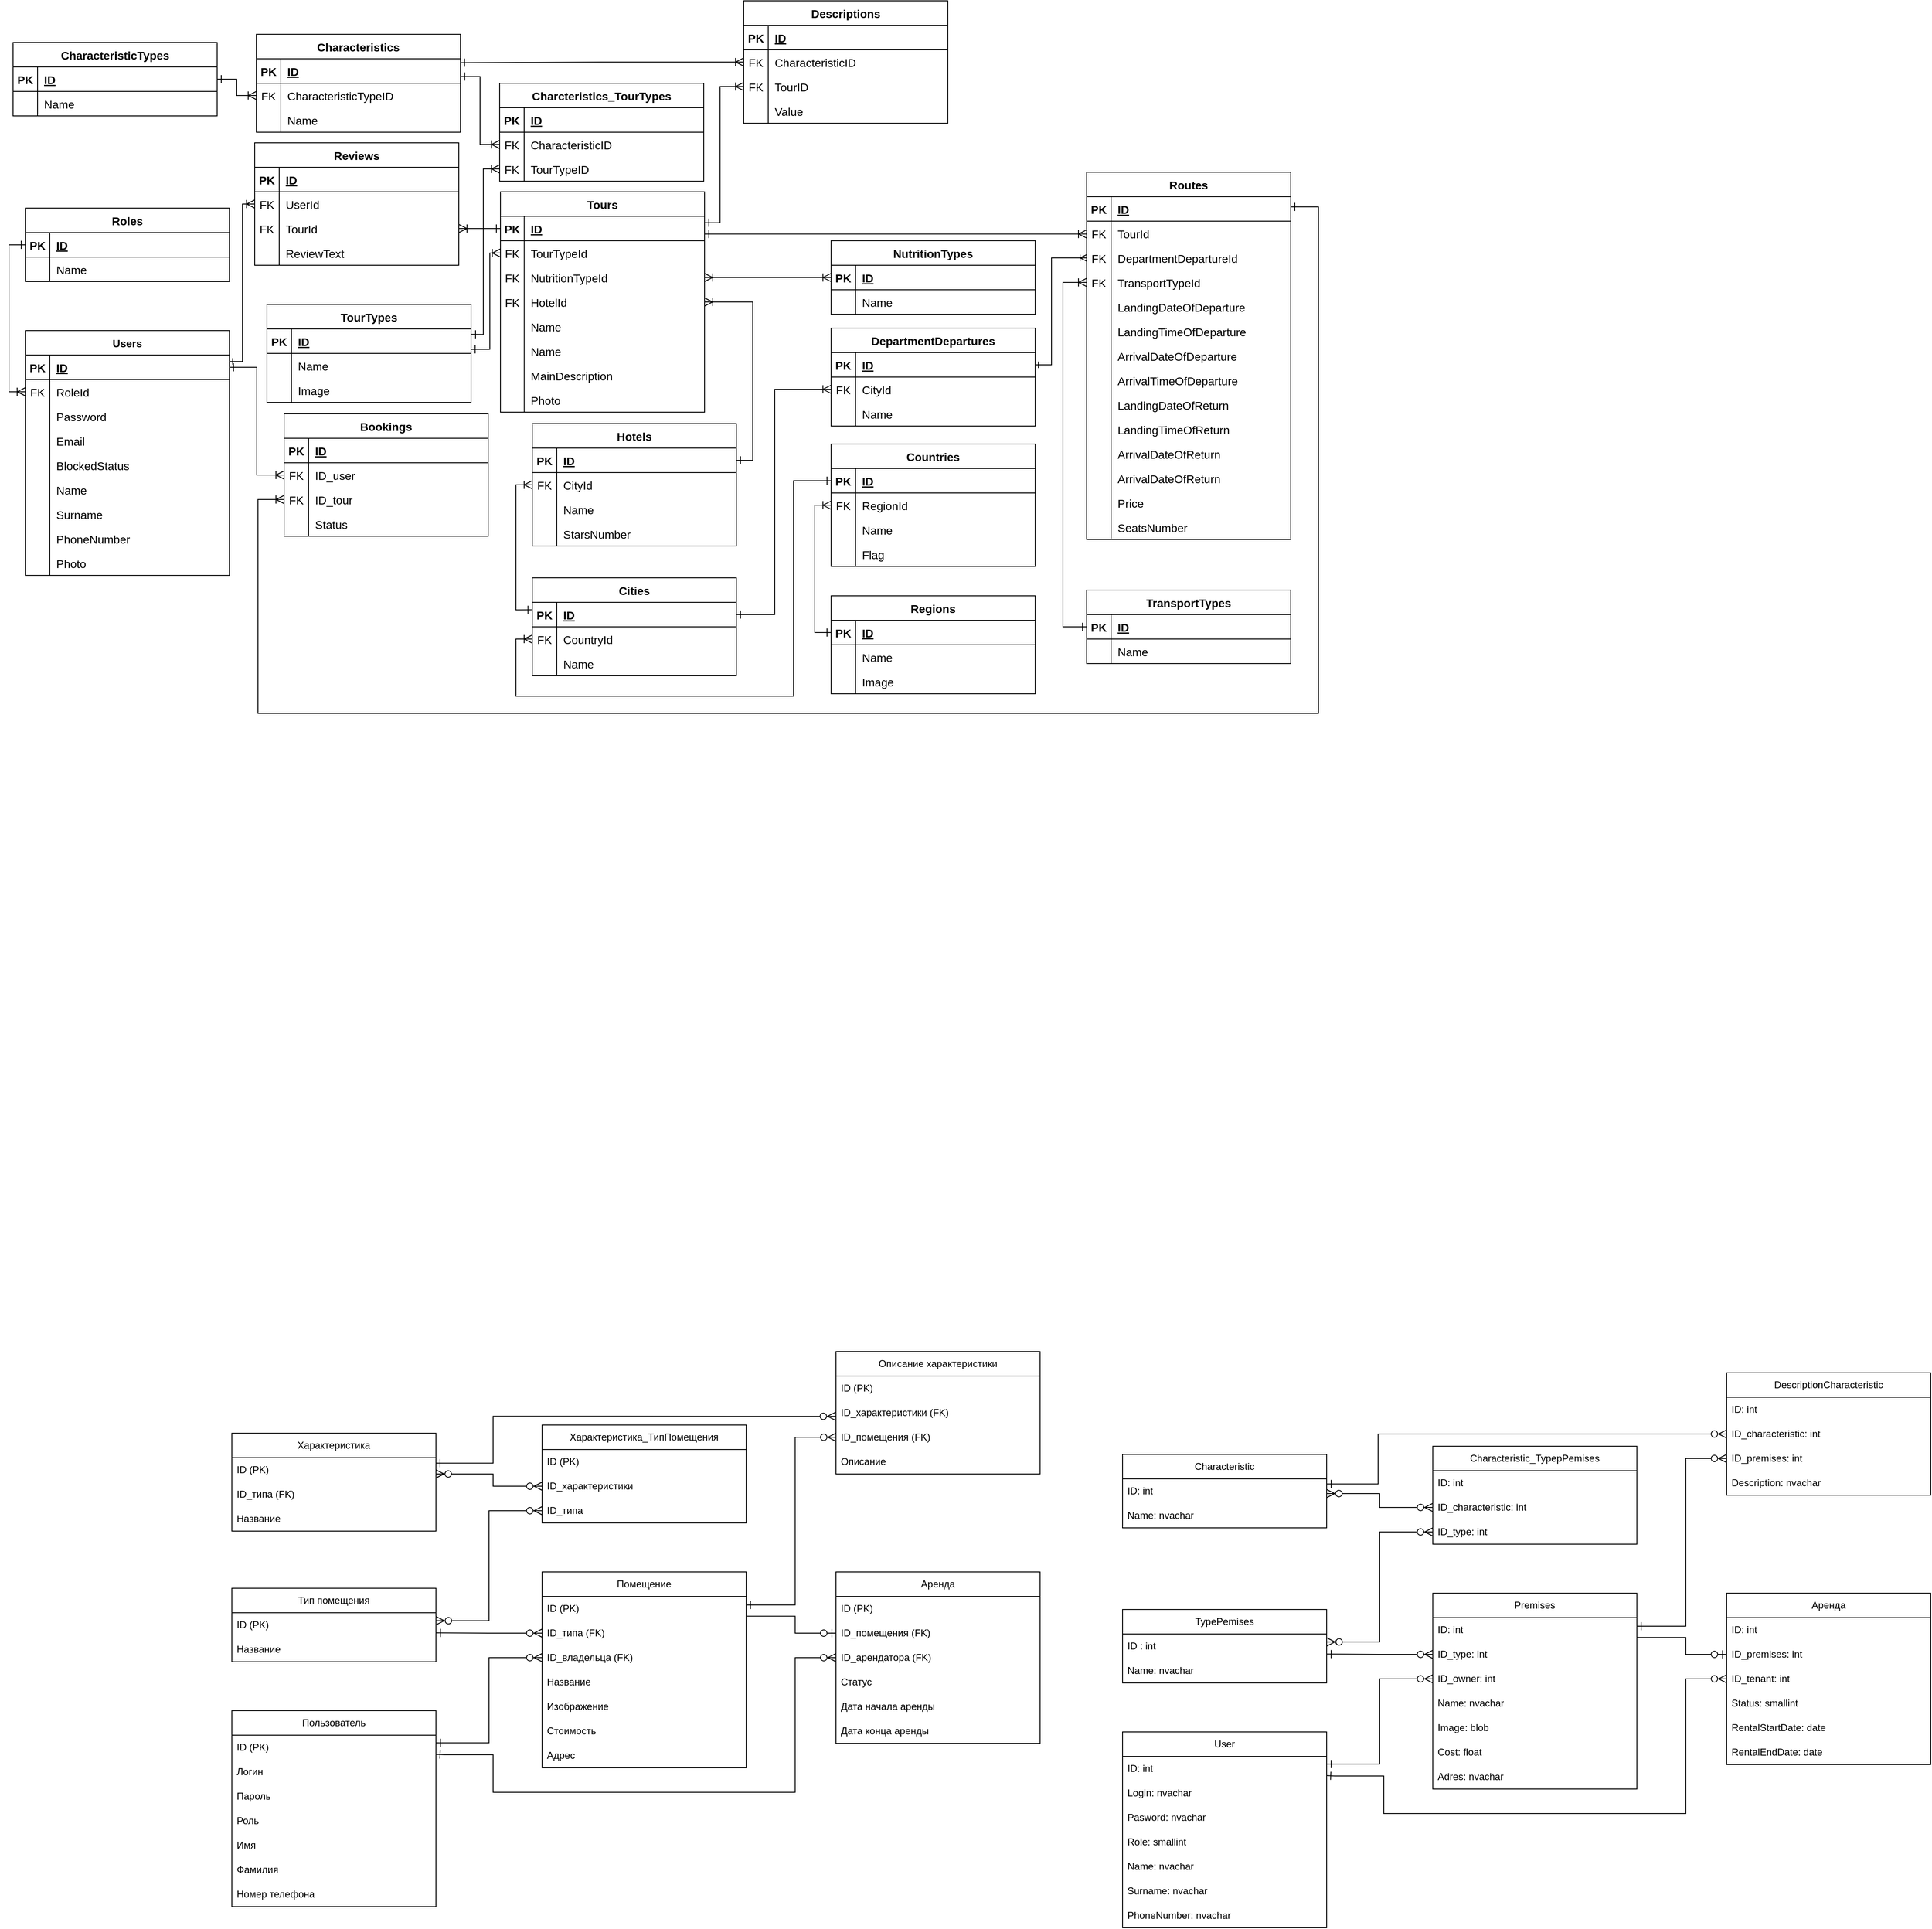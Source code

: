 <mxfile version="26.0.2" pages="2">
  <diagram id="R2lEEEUBdFMjLlhIrx00" name="Page-1">
    <mxGraphModel dx="1000" dy="1118" grid="0" gridSize="10" guides="1" tooltips="1" connect="1" arrows="1" fold="1" page="0" pageScale="1" pageWidth="1100" pageHeight="850" math="0" shadow="0" extFonts="Permanent Marker^https://fonts.googleapis.com/css?family=Permanent+Marker">
      <root>
        <mxCell id="0" />
        <mxCell id="1" parent="0" />
        <mxCell id="TY1T0JL2RWbXBVbh2Ho9-1" value="Users" style="shape=table;startSize=30;container=1;collapsible=1;childLayout=tableLayout;fixedRows=1;rowLines=0;fontStyle=1;align=center;resizeLast=1;fontSize=13;spacing=2;" parent="1" vertex="1">
          <mxGeometry x="-205" y="-347" width="250" height="300" as="geometry" />
        </mxCell>
        <mxCell id="TY1T0JL2RWbXBVbh2Ho9-2" value="" style="shape=partialRectangle;collapsible=0;dropTarget=0;pointerEvents=0;fillColor=none;points=[[0,0.5],[1,0.5]];portConstraint=eastwest;top=0;left=0;right=0;bottom=1;fontSize=13;" parent="TY1T0JL2RWbXBVbh2Ho9-1" vertex="1">
          <mxGeometry y="30" width="250" height="30" as="geometry" />
        </mxCell>
        <mxCell id="TY1T0JL2RWbXBVbh2Ho9-3" value="PK" style="shape=partialRectangle;overflow=hidden;connectable=0;fillColor=none;top=0;left=0;bottom=0;right=0;fontStyle=1;fontSize=14;" parent="TY1T0JL2RWbXBVbh2Ho9-2" vertex="1">
          <mxGeometry width="30" height="30" as="geometry">
            <mxRectangle width="30" height="30" as="alternateBounds" />
          </mxGeometry>
        </mxCell>
        <mxCell id="TY1T0JL2RWbXBVbh2Ho9-4" value="ID" style="shape=partialRectangle;overflow=hidden;connectable=0;fillColor=none;top=0;left=0;bottom=0;right=0;align=left;spacingLeft=6;fontStyle=5;fontSize=14;" parent="TY1T0JL2RWbXBVbh2Ho9-2" vertex="1">
          <mxGeometry x="30" width="220" height="30" as="geometry">
            <mxRectangle width="220" height="30" as="alternateBounds" />
          </mxGeometry>
        </mxCell>
        <mxCell id="TY1T0JL2RWbXBVbh2Ho9-24" value="" style="shape=partialRectangle;collapsible=0;dropTarget=0;pointerEvents=0;fillColor=none;points=[[0,0.5],[1,0.5]];portConstraint=eastwest;top=0;left=0;right=0;bottom=0;fontSize=13;" parent="TY1T0JL2RWbXBVbh2Ho9-1" vertex="1">
          <mxGeometry y="60" width="250" height="30" as="geometry" />
        </mxCell>
        <mxCell id="TY1T0JL2RWbXBVbh2Ho9-25" value="FK" style="shape=partialRectangle;overflow=hidden;connectable=0;fillColor=none;top=0;left=0;bottom=0;right=0;fontSize=14;" parent="TY1T0JL2RWbXBVbh2Ho9-24" vertex="1">
          <mxGeometry width="30" height="30" as="geometry">
            <mxRectangle width="30" height="30" as="alternateBounds" />
          </mxGeometry>
        </mxCell>
        <mxCell id="TY1T0JL2RWbXBVbh2Ho9-26" value="RoleId" style="shape=partialRectangle;overflow=hidden;connectable=0;fillColor=none;top=0;left=0;bottom=0;right=0;align=left;spacingLeft=6;fontSize=14;" parent="TY1T0JL2RWbXBVbh2Ho9-24" vertex="1">
          <mxGeometry x="30" width="220" height="30" as="geometry">
            <mxRectangle width="220" height="30" as="alternateBounds" />
          </mxGeometry>
        </mxCell>
        <mxCell id="TY1T0JL2RWbXBVbh2Ho9-5" value="" style="shape=partialRectangle;collapsible=0;dropTarget=0;pointerEvents=0;fillColor=none;points=[[0,0.5],[1,0.5]];portConstraint=eastwest;top=0;left=0;right=0;bottom=0;fontSize=13;" parent="TY1T0JL2RWbXBVbh2Ho9-1" vertex="1">
          <mxGeometry y="90" width="250" height="30" as="geometry" />
        </mxCell>
        <mxCell id="TY1T0JL2RWbXBVbh2Ho9-6" value="" style="shape=partialRectangle;overflow=hidden;connectable=0;fillColor=none;top=0;left=0;bottom=0;right=0;fontSize=14;" parent="TY1T0JL2RWbXBVbh2Ho9-5" vertex="1">
          <mxGeometry width="30" height="30" as="geometry">
            <mxRectangle width="30" height="30" as="alternateBounds" />
          </mxGeometry>
        </mxCell>
        <mxCell id="TY1T0JL2RWbXBVbh2Ho9-7" value="Password" style="shape=partialRectangle;overflow=hidden;connectable=0;fillColor=none;top=0;left=0;bottom=0;right=0;align=left;spacingLeft=6;fontSize=14;" parent="TY1T0JL2RWbXBVbh2Ho9-5" vertex="1">
          <mxGeometry x="30" width="220" height="30" as="geometry">
            <mxRectangle width="220" height="30" as="alternateBounds" />
          </mxGeometry>
        </mxCell>
        <mxCell id="TQ3iEzF1nXxN9szr9kvA-1" value="" style="shape=partialRectangle;collapsible=0;dropTarget=0;pointerEvents=0;fillColor=none;points=[[0,0.5],[1,0.5]];portConstraint=eastwest;top=0;left=0;right=0;bottom=0;fontSize=13;" parent="TY1T0JL2RWbXBVbh2Ho9-1" vertex="1">
          <mxGeometry y="120" width="250" height="30" as="geometry" />
        </mxCell>
        <mxCell id="TQ3iEzF1nXxN9szr9kvA-2" value="" style="shape=partialRectangle;overflow=hidden;connectable=0;fillColor=none;top=0;left=0;bottom=0;right=0;fontSize=14;" parent="TQ3iEzF1nXxN9szr9kvA-1" vertex="1">
          <mxGeometry width="30" height="30" as="geometry">
            <mxRectangle width="30" height="30" as="alternateBounds" />
          </mxGeometry>
        </mxCell>
        <mxCell id="TQ3iEzF1nXxN9szr9kvA-3" value="Email" style="shape=partialRectangle;overflow=hidden;connectable=0;fillColor=none;top=0;left=0;bottom=0;right=0;align=left;spacingLeft=6;fontSize=14;" parent="TQ3iEzF1nXxN9szr9kvA-1" vertex="1">
          <mxGeometry x="30" width="220" height="30" as="geometry">
            <mxRectangle width="220" height="30" as="alternateBounds" />
          </mxGeometry>
        </mxCell>
        <mxCell id="TY1T0JL2RWbXBVbh2Ho9-71" value="" style="shape=partialRectangle;collapsible=0;dropTarget=0;pointerEvents=0;fillColor=none;points=[[0,0.5],[1,0.5]];portConstraint=eastwest;top=0;left=0;right=0;bottom=0;fontSize=13;" parent="TY1T0JL2RWbXBVbh2Ho9-1" vertex="1">
          <mxGeometry y="150" width="250" height="30" as="geometry" />
        </mxCell>
        <mxCell id="TY1T0JL2RWbXBVbh2Ho9-72" value="" style="shape=partialRectangle;overflow=hidden;connectable=0;fillColor=none;top=0;left=0;bottom=0;right=0;fontSize=14;" parent="TY1T0JL2RWbXBVbh2Ho9-71" vertex="1">
          <mxGeometry width="30" height="30" as="geometry">
            <mxRectangle width="30" height="30" as="alternateBounds" />
          </mxGeometry>
        </mxCell>
        <mxCell id="TY1T0JL2RWbXBVbh2Ho9-73" value="BlockedStatus" style="shape=partialRectangle;overflow=hidden;connectable=0;fillColor=none;top=0;left=0;bottom=0;right=0;align=left;spacingLeft=6;fontSize=14;" parent="TY1T0JL2RWbXBVbh2Ho9-71" vertex="1">
          <mxGeometry x="30" width="220" height="30" as="geometry">
            <mxRectangle width="220" height="30" as="alternateBounds" />
          </mxGeometry>
        </mxCell>
        <mxCell id="TY1T0JL2RWbXBVbh2Ho9-74" value="" style="shape=partialRectangle;collapsible=0;dropTarget=0;pointerEvents=0;fillColor=none;points=[[0,0.5],[1,0.5]];portConstraint=eastwest;top=0;left=0;right=0;bottom=0;fontSize=13;" parent="TY1T0JL2RWbXBVbh2Ho9-1" vertex="1">
          <mxGeometry y="180" width="250" height="30" as="geometry" />
        </mxCell>
        <mxCell id="TY1T0JL2RWbXBVbh2Ho9-75" value="" style="shape=partialRectangle;overflow=hidden;connectable=0;fillColor=none;top=0;left=0;bottom=0;right=0;fontSize=14;" parent="TY1T0JL2RWbXBVbh2Ho9-74" vertex="1">
          <mxGeometry width="30" height="30" as="geometry">
            <mxRectangle width="30" height="30" as="alternateBounds" />
          </mxGeometry>
        </mxCell>
        <mxCell id="TY1T0JL2RWbXBVbh2Ho9-76" value="Name" style="shape=partialRectangle;overflow=hidden;connectable=0;fillColor=none;top=0;left=0;bottom=0;right=0;align=left;spacingLeft=6;fontSize=14;" parent="TY1T0JL2RWbXBVbh2Ho9-74" vertex="1">
          <mxGeometry x="30" width="220" height="30" as="geometry">
            <mxRectangle width="220" height="30" as="alternateBounds" />
          </mxGeometry>
        </mxCell>
        <mxCell id="TY1T0JL2RWbXBVbh2Ho9-77" value="" style="shape=partialRectangle;collapsible=0;dropTarget=0;pointerEvents=0;fillColor=none;points=[[0,0.5],[1,0.5]];portConstraint=eastwest;top=0;left=0;right=0;bottom=0;fontSize=13;" parent="TY1T0JL2RWbXBVbh2Ho9-1" vertex="1">
          <mxGeometry y="210" width="250" height="30" as="geometry" />
        </mxCell>
        <mxCell id="TY1T0JL2RWbXBVbh2Ho9-78" value="" style="shape=partialRectangle;overflow=hidden;connectable=0;fillColor=none;top=0;left=0;bottom=0;right=0;fontSize=14;" parent="TY1T0JL2RWbXBVbh2Ho9-77" vertex="1">
          <mxGeometry width="30" height="30" as="geometry">
            <mxRectangle width="30" height="30" as="alternateBounds" />
          </mxGeometry>
        </mxCell>
        <mxCell id="TY1T0JL2RWbXBVbh2Ho9-79" value="Surname" style="shape=partialRectangle;overflow=hidden;connectable=0;fillColor=none;top=0;left=0;bottom=0;right=0;align=left;spacingLeft=6;fontSize=14;" parent="TY1T0JL2RWbXBVbh2Ho9-77" vertex="1">
          <mxGeometry x="30" width="220" height="30" as="geometry">
            <mxRectangle width="220" height="30" as="alternateBounds" />
          </mxGeometry>
        </mxCell>
        <mxCell id="TY1T0JL2RWbXBVbh2Ho9-80" value="" style="shape=partialRectangle;collapsible=0;dropTarget=0;pointerEvents=0;fillColor=none;points=[[0,0.5],[1,0.5]];portConstraint=eastwest;top=0;left=0;right=0;bottom=0;fontSize=13;" parent="TY1T0JL2RWbXBVbh2Ho9-1" vertex="1">
          <mxGeometry y="240" width="250" height="30" as="geometry" />
        </mxCell>
        <mxCell id="TY1T0JL2RWbXBVbh2Ho9-81" value="" style="shape=partialRectangle;overflow=hidden;connectable=0;fillColor=none;top=0;left=0;bottom=0;right=0;fontSize=14;" parent="TY1T0JL2RWbXBVbh2Ho9-80" vertex="1">
          <mxGeometry width="30" height="30" as="geometry">
            <mxRectangle width="30" height="30" as="alternateBounds" />
          </mxGeometry>
        </mxCell>
        <mxCell id="TY1T0JL2RWbXBVbh2Ho9-82" value="PhoneNumber" style="shape=partialRectangle;overflow=hidden;connectable=0;fillColor=none;top=0;left=0;bottom=0;right=0;align=left;spacingLeft=6;fontSize=14;" parent="TY1T0JL2RWbXBVbh2Ho9-80" vertex="1">
          <mxGeometry x="30" width="220" height="30" as="geometry">
            <mxRectangle width="220" height="30" as="alternateBounds" />
          </mxGeometry>
        </mxCell>
        <mxCell id="pkhNYTS78zKoip9_tCpC-2" value="" style="shape=partialRectangle;collapsible=0;dropTarget=0;pointerEvents=0;fillColor=none;points=[[0,0.5],[1,0.5]];portConstraint=eastwest;top=0;left=0;right=0;bottom=0;fontSize=13;" parent="TY1T0JL2RWbXBVbh2Ho9-1" vertex="1">
          <mxGeometry y="270" width="250" height="30" as="geometry" />
        </mxCell>
        <mxCell id="pkhNYTS78zKoip9_tCpC-3" value="" style="shape=partialRectangle;overflow=hidden;connectable=0;fillColor=none;top=0;left=0;bottom=0;right=0;fontSize=14;" parent="pkhNYTS78zKoip9_tCpC-2" vertex="1">
          <mxGeometry width="30" height="30" as="geometry">
            <mxRectangle width="30" height="30" as="alternateBounds" />
          </mxGeometry>
        </mxCell>
        <mxCell id="pkhNYTS78zKoip9_tCpC-4" value="Photo" style="shape=partialRectangle;overflow=hidden;connectable=0;fillColor=none;top=0;left=0;bottom=0;right=0;align=left;spacingLeft=6;fontSize=14;" parent="pkhNYTS78zKoip9_tCpC-2" vertex="1">
          <mxGeometry x="30" width="220" height="30" as="geometry">
            <mxRectangle width="220" height="30" as="alternateBounds" />
          </mxGeometry>
        </mxCell>
        <mxCell id="TY1T0JL2RWbXBVbh2Ho9-68" value="" style="shape=partialRectangle;overflow=hidden;connectable=0;fillColor=none;top=0;left=0;bottom=0;right=0;fontSize=14;" parent="1" vertex="1">
          <mxGeometry x="76" y="-387" width="30" height="30" as="geometry">
            <mxRectangle width="30" height="30" as="alternateBounds" />
          </mxGeometry>
        </mxCell>
        <mxCell id="TY1T0JL2RWbXBVbh2Ho9-83" value="Tours" style="shape=table;startSize=30;container=1;collapsible=1;childLayout=tableLayout;fixedRows=1;rowLines=0;fontStyle=1;align=center;resizeLast=1;fontSize=14;spacing=2;" parent="1" vertex="1">
          <mxGeometry x="377" y="-517" width="250" height="270" as="geometry">
            <mxRectangle x="446" y="-517" width="58" height="30" as="alternateBounds" />
          </mxGeometry>
        </mxCell>
        <mxCell id="TY1T0JL2RWbXBVbh2Ho9-84" value="" style="shape=partialRectangle;collapsible=0;dropTarget=0;pointerEvents=0;fillColor=none;points=[[0,0.5],[1,0.5]];portConstraint=eastwest;top=0;left=0;right=0;bottom=1;fontSize=14;" parent="TY1T0JL2RWbXBVbh2Ho9-83" vertex="1">
          <mxGeometry y="30" width="250" height="30" as="geometry" />
        </mxCell>
        <mxCell id="TY1T0JL2RWbXBVbh2Ho9-85" value="PK" style="shape=partialRectangle;overflow=hidden;connectable=0;fillColor=none;top=0;left=0;bottom=0;right=0;fontStyle=1;fontSize=14;" parent="TY1T0JL2RWbXBVbh2Ho9-84" vertex="1">
          <mxGeometry width="29.118" height="30" as="geometry">
            <mxRectangle width="29.118" height="30" as="alternateBounds" />
          </mxGeometry>
        </mxCell>
        <mxCell id="TY1T0JL2RWbXBVbh2Ho9-86" value="ID" style="shape=partialRectangle;overflow=hidden;connectable=0;fillColor=none;top=0;left=0;bottom=0;right=0;align=left;spacingLeft=6;fontStyle=5;fontSize=14;" parent="TY1T0JL2RWbXBVbh2Ho9-84" vertex="1">
          <mxGeometry x="29.118" width="220.882" height="30" as="geometry">
            <mxRectangle width="220.882" height="30" as="alternateBounds" />
          </mxGeometry>
        </mxCell>
        <mxCell id="TY1T0JL2RWbXBVbh2Ho9-87" value="" style="shape=partialRectangle;collapsible=0;dropTarget=0;pointerEvents=0;fillColor=none;points=[[0,0.5],[1,0.5]];portConstraint=eastwest;top=0;left=0;right=0;bottom=0;fontSize=14;" parent="TY1T0JL2RWbXBVbh2Ho9-83" vertex="1">
          <mxGeometry y="60" width="250" height="30" as="geometry" />
        </mxCell>
        <mxCell id="TY1T0JL2RWbXBVbh2Ho9-88" value="FK" style="shape=partialRectangle;overflow=hidden;connectable=0;fillColor=none;top=0;left=0;bottom=0;right=0;fontSize=14;" parent="TY1T0JL2RWbXBVbh2Ho9-87" vertex="1">
          <mxGeometry width="29.118" height="30" as="geometry">
            <mxRectangle width="29.118" height="30" as="alternateBounds" />
          </mxGeometry>
        </mxCell>
        <mxCell id="TY1T0JL2RWbXBVbh2Ho9-89" value="TourTypeId" style="shape=partialRectangle;overflow=hidden;connectable=0;fillColor=none;top=0;left=0;bottom=0;right=0;align=left;spacingLeft=6;fontSize=14;" parent="TY1T0JL2RWbXBVbh2Ho9-87" vertex="1">
          <mxGeometry x="29.118" width="220.882" height="30" as="geometry">
            <mxRectangle width="220.882" height="30" as="alternateBounds" />
          </mxGeometry>
        </mxCell>
        <mxCell id="TQ3iEzF1nXxN9szr9kvA-22" value="" style="shape=partialRectangle;collapsible=0;dropTarget=0;pointerEvents=0;fillColor=none;points=[[0,0.5],[1,0.5]];portConstraint=eastwest;top=0;left=0;right=0;bottom=0;fontSize=14;" parent="TY1T0JL2RWbXBVbh2Ho9-83" vertex="1">
          <mxGeometry y="90" width="250" height="30" as="geometry" />
        </mxCell>
        <mxCell id="TQ3iEzF1nXxN9szr9kvA-23" value="FK" style="shape=partialRectangle;overflow=hidden;connectable=0;fillColor=none;top=0;left=0;bottom=0;right=0;fontSize=14;" parent="TQ3iEzF1nXxN9szr9kvA-22" vertex="1">
          <mxGeometry width="29.118" height="30" as="geometry">
            <mxRectangle width="29.118" height="30" as="alternateBounds" />
          </mxGeometry>
        </mxCell>
        <mxCell id="TQ3iEzF1nXxN9szr9kvA-24" value="NutritionTypeId" style="shape=partialRectangle;overflow=hidden;connectable=0;fillColor=none;top=0;left=0;bottom=0;right=0;align=left;spacingLeft=6;fontSize=14;" parent="TQ3iEzF1nXxN9szr9kvA-22" vertex="1">
          <mxGeometry x="29.118" width="220.882" height="30" as="geometry">
            <mxRectangle width="220.882" height="30" as="alternateBounds" />
          </mxGeometry>
        </mxCell>
        <mxCell id="TQ3iEzF1nXxN9szr9kvA-19" value="" style="shape=partialRectangle;collapsible=0;dropTarget=0;pointerEvents=0;fillColor=none;points=[[0,0.5],[1,0.5]];portConstraint=eastwest;top=0;left=0;right=0;bottom=0;fontSize=14;" parent="TY1T0JL2RWbXBVbh2Ho9-83" vertex="1">
          <mxGeometry y="120" width="250" height="30" as="geometry" />
        </mxCell>
        <mxCell id="TQ3iEzF1nXxN9szr9kvA-20" value="FK" style="shape=partialRectangle;overflow=hidden;connectable=0;fillColor=none;top=0;left=0;bottom=0;right=0;fontSize=14;" parent="TQ3iEzF1nXxN9szr9kvA-19" vertex="1">
          <mxGeometry width="29.118" height="30" as="geometry">
            <mxRectangle width="29.118" height="30" as="alternateBounds" />
          </mxGeometry>
        </mxCell>
        <mxCell id="TQ3iEzF1nXxN9szr9kvA-21" value="HotelId" style="shape=partialRectangle;overflow=hidden;connectable=0;fillColor=none;top=0;left=0;bottom=0;right=0;align=left;spacingLeft=6;fontSize=14;" parent="TQ3iEzF1nXxN9szr9kvA-19" vertex="1">
          <mxGeometry x="29.118" width="220.882" height="30" as="geometry">
            <mxRectangle width="220.882" height="30" as="alternateBounds" />
          </mxGeometry>
        </mxCell>
        <mxCell id="grgeLGGz3OUPHY0KP8Kz-3" value="" style="shape=partialRectangle;collapsible=0;dropTarget=0;pointerEvents=0;fillColor=none;points=[[0,0.5],[1,0.5]];portConstraint=eastwest;top=0;left=0;right=0;bottom=0;fontSize=14;" parent="TY1T0JL2RWbXBVbh2Ho9-83" vertex="1">
          <mxGeometry y="150" width="250" height="30" as="geometry" />
        </mxCell>
        <mxCell id="grgeLGGz3OUPHY0KP8Kz-4" value="" style="shape=partialRectangle;overflow=hidden;connectable=0;fillColor=none;top=0;left=0;bottom=0;right=0;fontSize=14;" parent="grgeLGGz3OUPHY0KP8Kz-3" vertex="1">
          <mxGeometry width="29.118" height="30" as="geometry">
            <mxRectangle width="29.118" height="30" as="alternateBounds" />
          </mxGeometry>
        </mxCell>
        <mxCell id="grgeLGGz3OUPHY0KP8Kz-5" value="Name" style="shape=partialRectangle;overflow=hidden;connectable=0;fillColor=none;top=0;left=0;bottom=0;right=0;align=left;spacingLeft=6;fontSize=14;" parent="grgeLGGz3OUPHY0KP8Kz-3" vertex="1">
          <mxGeometry x="29.118" width="220.882" height="30" as="geometry">
            <mxRectangle width="220.882" height="30" as="alternateBounds" />
          </mxGeometry>
        </mxCell>
        <mxCell id="TY1T0JL2RWbXBVbh2Ho9-93" value="" style="shape=partialRectangle;collapsible=0;dropTarget=0;pointerEvents=0;fillColor=none;points=[[0,0.5],[1,0.5]];portConstraint=eastwest;top=0;left=0;right=0;bottom=0;fontSize=14;" parent="TY1T0JL2RWbXBVbh2Ho9-83" vertex="1">
          <mxGeometry y="180" width="250" height="30" as="geometry" />
        </mxCell>
        <mxCell id="TY1T0JL2RWbXBVbh2Ho9-94" value="" style="shape=partialRectangle;overflow=hidden;connectable=0;fillColor=none;top=0;left=0;bottom=0;right=0;fontSize=14;" parent="TY1T0JL2RWbXBVbh2Ho9-93" vertex="1">
          <mxGeometry width="29.118" height="30" as="geometry">
            <mxRectangle width="29.118" height="30" as="alternateBounds" />
          </mxGeometry>
        </mxCell>
        <mxCell id="TY1T0JL2RWbXBVbh2Ho9-95" value="Name" style="shape=partialRectangle;overflow=hidden;connectable=0;fillColor=none;top=0;left=0;bottom=0;right=0;align=left;spacingLeft=6;fontSize=14;" parent="TY1T0JL2RWbXBVbh2Ho9-93" vertex="1">
          <mxGeometry x="29.118" width="220.882" height="30" as="geometry">
            <mxRectangle width="220.882" height="30" as="alternateBounds" />
          </mxGeometry>
        </mxCell>
        <mxCell id="TQ3iEzF1nXxN9szr9kvA-25" value="" style="shape=partialRectangle;collapsible=0;dropTarget=0;pointerEvents=0;fillColor=none;points=[[0,0.5],[1,0.5]];portConstraint=eastwest;top=0;left=0;right=0;bottom=0;fontSize=14;" parent="TY1T0JL2RWbXBVbh2Ho9-83" vertex="1">
          <mxGeometry y="210" width="250" height="30" as="geometry" />
        </mxCell>
        <mxCell id="TQ3iEzF1nXxN9szr9kvA-26" value="" style="shape=partialRectangle;overflow=hidden;connectable=0;fillColor=none;top=0;left=0;bottom=0;right=0;fontSize=14;" parent="TQ3iEzF1nXxN9szr9kvA-25" vertex="1">
          <mxGeometry width="29.118" height="30" as="geometry">
            <mxRectangle width="29.118" height="30" as="alternateBounds" />
          </mxGeometry>
        </mxCell>
        <mxCell id="TQ3iEzF1nXxN9szr9kvA-27" value="MainDescription" style="shape=partialRectangle;overflow=hidden;connectable=0;fillColor=none;top=0;left=0;bottom=0;right=0;align=left;spacingLeft=6;fontSize=14;" parent="TQ3iEzF1nXxN9szr9kvA-25" vertex="1">
          <mxGeometry x="29.118" width="220.882" height="30" as="geometry">
            <mxRectangle width="220.882" height="30" as="alternateBounds" />
          </mxGeometry>
        </mxCell>
        <mxCell id="TY1T0JL2RWbXBVbh2Ho9-99" value="" style="shape=partialRectangle;collapsible=0;dropTarget=0;pointerEvents=0;fillColor=none;points=[[0,0.5],[1,0.5]];portConstraint=eastwest;top=0;left=0;right=0;bottom=0;fontSize=14;" parent="TY1T0JL2RWbXBVbh2Ho9-83" vertex="1">
          <mxGeometry y="240" width="250" height="30" as="geometry" />
        </mxCell>
        <mxCell id="TY1T0JL2RWbXBVbh2Ho9-100" value="" style="shape=partialRectangle;overflow=hidden;connectable=0;fillColor=none;top=0;left=0;bottom=0;right=0;fontSize=14;" parent="TY1T0JL2RWbXBVbh2Ho9-99" vertex="1">
          <mxGeometry width="29.118" height="30" as="geometry">
            <mxRectangle width="29.118" height="30" as="alternateBounds" />
          </mxGeometry>
        </mxCell>
        <mxCell id="TY1T0JL2RWbXBVbh2Ho9-101" value="Photo" style="shape=partialRectangle;overflow=hidden;connectable=0;fillColor=none;top=0;left=0;bottom=0;right=0;align=left;spacingLeft=6;fontSize=14;" parent="TY1T0JL2RWbXBVbh2Ho9-99" vertex="1">
          <mxGeometry x="29.118" width="220.882" height="30" as="geometry">
            <mxRectangle width="220.882" height="30" as="alternateBounds" />
          </mxGeometry>
        </mxCell>
        <mxCell id="TY1T0JL2RWbXBVbh2Ho9-108" value="Bookings" style="shape=table;startSize=30;container=1;collapsible=1;childLayout=tableLayout;fixedRows=1;rowLines=0;fontStyle=1;align=center;resizeLast=1;fontSize=14;spacing=2;" parent="1" vertex="1">
          <mxGeometry x="112" y="-245" width="250" height="150" as="geometry" />
        </mxCell>
        <mxCell id="TY1T0JL2RWbXBVbh2Ho9-109" value="" style="shape=partialRectangle;collapsible=0;dropTarget=0;pointerEvents=0;fillColor=none;points=[[0,0.5],[1,0.5]];portConstraint=eastwest;top=0;left=0;right=0;bottom=1;fontSize=14;" parent="TY1T0JL2RWbXBVbh2Ho9-108" vertex="1">
          <mxGeometry y="30" width="250" height="30" as="geometry" />
        </mxCell>
        <mxCell id="TY1T0JL2RWbXBVbh2Ho9-110" value="PK" style="shape=partialRectangle;overflow=hidden;connectable=0;fillColor=none;top=0;left=0;bottom=0;right=0;fontStyle=1;fontSize=14;" parent="TY1T0JL2RWbXBVbh2Ho9-109" vertex="1">
          <mxGeometry width="30" height="30" as="geometry">
            <mxRectangle width="30" height="30" as="alternateBounds" />
          </mxGeometry>
        </mxCell>
        <mxCell id="TY1T0JL2RWbXBVbh2Ho9-111" value="ID" style="shape=partialRectangle;overflow=hidden;connectable=0;fillColor=none;top=0;left=0;bottom=0;right=0;align=left;spacingLeft=6;fontStyle=5;fontSize=14;" parent="TY1T0JL2RWbXBVbh2Ho9-109" vertex="1">
          <mxGeometry x="30" width="220" height="30" as="geometry">
            <mxRectangle width="220" height="30" as="alternateBounds" />
          </mxGeometry>
        </mxCell>
        <mxCell id="TY1T0JL2RWbXBVbh2Ho9-112" value="" style="shape=partialRectangle;collapsible=0;dropTarget=0;pointerEvents=0;fillColor=none;points=[[0,0.5],[1,0.5]];portConstraint=eastwest;top=0;left=0;right=0;bottom=0;fontSize=14;" parent="TY1T0JL2RWbXBVbh2Ho9-108" vertex="1">
          <mxGeometry y="60" width="250" height="30" as="geometry" />
        </mxCell>
        <mxCell id="TY1T0JL2RWbXBVbh2Ho9-113" value="FK" style="shape=partialRectangle;overflow=hidden;connectable=0;fillColor=none;top=0;left=0;bottom=0;right=0;fontSize=14;" parent="TY1T0JL2RWbXBVbh2Ho9-112" vertex="1">
          <mxGeometry width="30" height="30" as="geometry">
            <mxRectangle width="30" height="30" as="alternateBounds" />
          </mxGeometry>
        </mxCell>
        <mxCell id="TY1T0JL2RWbXBVbh2Ho9-114" value="ID_user" style="shape=partialRectangle;overflow=hidden;connectable=0;fillColor=none;top=0;left=0;bottom=0;right=0;align=left;spacingLeft=6;fontSize=14;" parent="TY1T0JL2RWbXBVbh2Ho9-112" vertex="1">
          <mxGeometry x="30" width="220" height="30" as="geometry">
            <mxRectangle width="220" height="30" as="alternateBounds" />
          </mxGeometry>
        </mxCell>
        <mxCell id="TY1T0JL2RWbXBVbh2Ho9-115" value="" style="shape=partialRectangle;collapsible=0;dropTarget=0;pointerEvents=0;fillColor=none;points=[[0,0.5],[1,0.5]];portConstraint=eastwest;top=0;left=0;right=0;bottom=0;fontSize=14;" parent="TY1T0JL2RWbXBVbh2Ho9-108" vertex="1">
          <mxGeometry y="90" width="250" height="30" as="geometry" />
        </mxCell>
        <mxCell id="TY1T0JL2RWbXBVbh2Ho9-116" value="FK" style="shape=partialRectangle;overflow=hidden;connectable=0;fillColor=none;top=0;left=0;bottom=0;right=0;fontSize=14;" parent="TY1T0JL2RWbXBVbh2Ho9-115" vertex="1">
          <mxGeometry width="30" height="30" as="geometry">
            <mxRectangle width="30" height="30" as="alternateBounds" />
          </mxGeometry>
        </mxCell>
        <mxCell id="TY1T0JL2RWbXBVbh2Ho9-117" value="ID_tour" style="shape=partialRectangle;overflow=hidden;connectable=0;fillColor=none;top=0;left=0;bottom=0;right=0;align=left;spacingLeft=6;fontSize=14;" parent="TY1T0JL2RWbXBVbh2Ho9-115" vertex="1">
          <mxGeometry x="30" width="220" height="30" as="geometry">
            <mxRectangle width="220" height="30" as="alternateBounds" />
          </mxGeometry>
        </mxCell>
        <mxCell id="TY1T0JL2RWbXBVbh2Ho9-118" value="" style="shape=partialRectangle;collapsible=0;dropTarget=0;pointerEvents=0;fillColor=none;points=[[0,0.5],[1,0.5]];portConstraint=eastwest;top=0;left=0;right=0;bottom=0;fontSize=14;" parent="TY1T0JL2RWbXBVbh2Ho9-108" vertex="1">
          <mxGeometry y="120" width="250" height="30" as="geometry" />
        </mxCell>
        <mxCell id="TY1T0JL2RWbXBVbh2Ho9-119" value="" style="shape=partialRectangle;overflow=hidden;connectable=0;fillColor=none;top=0;left=0;bottom=0;right=0;fontSize=14;" parent="TY1T0JL2RWbXBVbh2Ho9-118" vertex="1">
          <mxGeometry width="30" height="30" as="geometry">
            <mxRectangle width="30" height="30" as="alternateBounds" />
          </mxGeometry>
        </mxCell>
        <mxCell id="TY1T0JL2RWbXBVbh2Ho9-120" value="Status" style="shape=partialRectangle;overflow=hidden;connectable=0;fillColor=none;top=0;left=0;bottom=0;right=0;align=left;spacingLeft=6;fontSize=14;" parent="TY1T0JL2RWbXBVbh2Ho9-118" vertex="1">
          <mxGeometry x="30" width="220" height="30" as="geometry">
            <mxRectangle width="220" height="30" as="alternateBounds" />
          </mxGeometry>
        </mxCell>
        <mxCell id="TY1T0JL2RWbXBVbh2Ho9-130" value="TourTypes" style="shape=table;startSize=30;container=1;collapsible=1;childLayout=tableLayout;fixedRows=1;rowLines=0;fontStyle=1;align=center;resizeLast=1;fontSize=14;spacing=2;" parent="1" vertex="1">
          <mxGeometry x="91" y="-379" width="250" height="120" as="geometry" />
        </mxCell>
        <mxCell id="TY1T0JL2RWbXBVbh2Ho9-131" value="" style="shape=partialRectangle;collapsible=0;dropTarget=0;pointerEvents=0;fillColor=none;points=[[0,0.5],[1,0.5]];portConstraint=eastwest;top=0;left=0;right=0;bottom=1;fontSize=14;" parent="TY1T0JL2RWbXBVbh2Ho9-130" vertex="1">
          <mxGeometry y="30" width="250" height="30" as="geometry" />
        </mxCell>
        <mxCell id="TY1T0JL2RWbXBVbh2Ho9-132" value="PK" style="shape=partialRectangle;overflow=hidden;connectable=0;fillColor=none;top=0;left=0;bottom=0;right=0;fontStyle=1;fontSize=14;" parent="TY1T0JL2RWbXBVbh2Ho9-131" vertex="1">
          <mxGeometry width="30" height="30" as="geometry">
            <mxRectangle width="30" height="30" as="alternateBounds" />
          </mxGeometry>
        </mxCell>
        <mxCell id="TY1T0JL2RWbXBVbh2Ho9-133" value="ID" style="shape=partialRectangle;overflow=hidden;connectable=0;fillColor=none;top=0;left=0;bottom=0;right=0;align=left;spacingLeft=6;fontStyle=5;fontSize=14;" parent="TY1T0JL2RWbXBVbh2Ho9-131" vertex="1">
          <mxGeometry x="30" width="220" height="30" as="geometry">
            <mxRectangle width="220" height="30" as="alternateBounds" />
          </mxGeometry>
        </mxCell>
        <mxCell id="TQ3iEzF1nXxN9szr9kvA-4" value="" style="shape=partialRectangle;collapsible=0;dropTarget=0;pointerEvents=0;fillColor=none;points=[[0,0.5],[1,0.5]];portConstraint=eastwest;top=0;left=0;right=0;bottom=0;fontSize=14;" parent="TY1T0JL2RWbXBVbh2Ho9-130" vertex="1">
          <mxGeometry y="60" width="250" height="30" as="geometry" />
        </mxCell>
        <mxCell id="TQ3iEzF1nXxN9szr9kvA-5" value="" style="shape=partialRectangle;overflow=hidden;connectable=0;fillColor=none;top=0;left=0;bottom=0;right=0;fontSize=14;" parent="TQ3iEzF1nXxN9szr9kvA-4" vertex="1">
          <mxGeometry width="30" height="30" as="geometry">
            <mxRectangle width="30" height="30" as="alternateBounds" />
          </mxGeometry>
        </mxCell>
        <mxCell id="TQ3iEzF1nXxN9szr9kvA-6" value="Name" style="shape=partialRectangle;overflow=hidden;connectable=0;fillColor=none;top=0;left=0;bottom=0;right=0;align=left;spacingLeft=6;fontSize=14;" parent="TQ3iEzF1nXxN9szr9kvA-4" vertex="1">
          <mxGeometry x="30" width="220" height="30" as="geometry">
            <mxRectangle width="220" height="30" as="alternateBounds" />
          </mxGeometry>
        </mxCell>
        <mxCell id="TY1T0JL2RWbXBVbh2Ho9-134" value="" style="shape=partialRectangle;collapsible=0;dropTarget=0;pointerEvents=0;fillColor=none;points=[[0,0.5],[1,0.5]];portConstraint=eastwest;top=0;left=0;right=0;bottom=0;fontSize=14;" parent="TY1T0JL2RWbXBVbh2Ho9-130" vertex="1">
          <mxGeometry y="90" width="250" height="30" as="geometry" />
        </mxCell>
        <mxCell id="TY1T0JL2RWbXBVbh2Ho9-135" value="" style="shape=partialRectangle;overflow=hidden;connectable=0;fillColor=none;top=0;left=0;bottom=0;right=0;fontSize=14;" parent="TY1T0JL2RWbXBVbh2Ho9-134" vertex="1">
          <mxGeometry width="30" height="30" as="geometry">
            <mxRectangle width="30" height="30" as="alternateBounds" />
          </mxGeometry>
        </mxCell>
        <mxCell id="TY1T0JL2RWbXBVbh2Ho9-136" value="Image" style="shape=partialRectangle;overflow=hidden;connectable=0;fillColor=none;top=0;left=0;bottom=0;right=0;align=left;spacingLeft=6;fontSize=14;" parent="TY1T0JL2RWbXBVbh2Ho9-134" vertex="1">
          <mxGeometry x="30" width="220" height="30" as="geometry">
            <mxRectangle width="220" height="30" as="alternateBounds" />
          </mxGeometry>
        </mxCell>
        <mxCell id="TY1T0JL2RWbXBVbh2Ho9-146" value="Characteristics" style="shape=table;startSize=30;container=1;collapsible=1;childLayout=tableLayout;fixedRows=1;rowLines=0;fontStyle=1;align=center;resizeLast=1;fontSize=14;spacing=2;" parent="1" vertex="1">
          <mxGeometry x="78" y="-710" width="250" height="120" as="geometry" />
        </mxCell>
        <mxCell id="TY1T0JL2RWbXBVbh2Ho9-147" value="" style="shape=partialRectangle;collapsible=0;dropTarget=0;pointerEvents=0;fillColor=none;points=[[0,0.5],[1,0.5]];portConstraint=eastwest;top=0;left=0;right=0;bottom=1;fontSize=14;" parent="TY1T0JL2RWbXBVbh2Ho9-146" vertex="1">
          <mxGeometry y="30" width="250" height="30" as="geometry" />
        </mxCell>
        <mxCell id="TY1T0JL2RWbXBVbh2Ho9-148" value="PK" style="shape=partialRectangle;overflow=hidden;connectable=0;fillColor=none;top=0;left=0;bottom=0;right=0;fontStyle=1;fontSize=14;" parent="TY1T0JL2RWbXBVbh2Ho9-147" vertex="1">
          <mxGeometry width="30" height="30" as="geometry">
            <mxRectangle width="30" height="30" as="alternateBounds" />
          </mxGeometry>
        </mxCell>
        <mxCell id="TY1T0JL2RWbXBVbh2Ho9-149" value="ID" style="shape=partialRectangle;overflow=hidden;connectable=0;fillColor=none;top=0;left=0;bottom=0;right=0;align=left;spacingLeft=6;fontStyle=5;fontSize=14;" parent="TY1T0JL2RWbXBVbh2Ho9-147" vertex="1">
          <mxGeometry x="30" width="220" height="30" as="geometry">
            <mxRectangle width="220" height="30" as="alternateBounds" />
          </mxGeometry>
        </mxCell>
        <mxCell id="TY1T0JL2RWbXBVbh2Ho9-150" value="" style="shape=partialRectangle;collapsible=0;dropTarget=0;pointerEvents=0;fillColor=none;points=[[0,0.5],[1,0.5]];portConstraint=eastwest;top=0;left=0;right=0;bottom=0;fontSize=14;" parent="TY1T0JL2RWbXBVbh2Ho9-146" vertex="1">
          <mxGeometry y="60" width="250" height="30" as="geometry" />
        </mxCell>
        <mxCell id="TY1T0JL2RWbXBVbh2Ho9-151" value="FK" style="shape=partialRectangle;overflow=hidden;connectable=0;fillColor=none;top=0;left=0;bottom=0;right=0;fontSize=14;" parent="TY1T0JL2RWbXBVbh2Ho9-150" vertex="1">
          <mxGeometry width="30" height="30" as="geometry">
            <mxRectangle width="30" height="30" as="alternateBounds" />
          </mxGeometry>
        </mxCell>
        <mxCell id="TY1T0JL2RWbXBVbh2Ho9-152" value="CharacteristicTypeID" style="shape=partialRectangle;overflow=hidden;connectable=0;fillColor=none;top=0;left=0;bottom=0;right=0;align=left;spacingLeft=6;fontSize=14;" parent="TY1T0JL2RWbXBVbh2Ho9-150" vertex="1">
          <mxGeometry x="30" width="220" height="30" as="geometry">
            <mxRectangle width="220" height="30" as="alternateBounds" />
          </mxGeometry>
        </mxCell>
        <mxCell id="TY1T0JL2RWbXBVbh2Ho9-153" value="" style="shape=partialRectangle;collapsible=0;dropTarget=0;pointerEvents=0;fillColor=none;points=[[0,0.5],[1,0.5]];portConstraint=eastwest;top=0;left=0;right=0;bottom=0;fontSize=14;" parent="TY1T0JL2RWbXBVbh2Ho9-146" vertex="1">
          <mxGeometry y="90" width="250" height="30" as="geometry" />
        </mxCell>
        <mxCell id="TY1T0JL2RWbXBVbh2Ho9-154" value="" style="shape=partialRectangle;overflow=hidden;connectable=0;fillColor=none;top=0;left=0;bottom=0;right=0;fontSize=14;" parent="TY1T0JL2RWbXBVbh2Ho9-153" vertex="1">
          <mxGeometry width="30" height="30" as="geometry">
            <mxRectangle width="30" height="30" as="alternateBounds" />
          </mxGeometry>
        </mxCell>
        <mxCell id="TY1T0JL2RWbXBVbh2Ho9-155" value="Name" style="shape=partialRectangle;overflow=hidden;connectable=0;fillColor=none;top=0;left=0;bottom=0;right=0;align=left;spacingLeft=6;fontSize=14;" parent="TY1T0JL2RWbXBVbh2Ho9-153" vertex="1">
          <mxGeometry x="30" width="220" height="30" as="geometry">
            <mxRectangle width="220" height="30" as="alternateBounds" />
          </mxGeometry>
        </mxCell>
        <mxCell id="TY1T0JL2RWbXBVbh2Ho9-156" value="Descriptions" style="shape=table;startSize=30;container=1;collapsible=1;childLayout=tableLayout;fixedRows=1;rowLines=0;fontStyle=1;align=center;resizeLast=1;fontSize=14;spacing=2;" parent="1" vertex="1">
          <mxGeometry x="675" y="-751" width="250" height="150" as="geometry" />
        </mxCell>
        <mxCell id="TY1T0JL2RWbXBVbh2Ho9-157" value="" style="shape=partialRectangle;collapsible=0;dropTarget=0;pointerEvents=0;fillColor=none;points=[[0,0.5],[1,0.5]];portConstraint=eastwest;top=0;left=0;right=0;bottom=1;fontSize=14;" parent="TY1T0JL2RWbXBVbh2Ho9-156" vertex="1">
          <mxGeometry y="30" width="250" height="30" as="geometry" />
        </mxCell>
        <mxCell id="TY1T0JL2RWbXBVbh2Ho9-158" value="PK" style="shape=partialRectangle;overflow=hidden;connectable=0;fillColor=none;top=0;left=0;bottom=0;right=0;fontStyle=1;fontSize=14;" parent="TY1T0JL2RWbXBVbh2Ho9-157" vertex="1">
          <mxGeometry width="30" height="30" as="geometry">
            <mxRectangle width="30" height="30" as="alternateBounds" />
          </mxGeometry>
        </mxCell>
        <mxCell id="TY1T0JL2RWbXBVbh2Ho9-159" value="ID" style="shape=partialRectangle;overflow=hidden;connectable=0;fillColor=none;top=0;left=0;bottom=0;right=0;align=left;spacingLeft=6;fontStyle=5;fontSize=14;" parent="TY1T0JL2RWbXBVbh2Ho9-157" vertex="1">
          <mxGeometry x="30" width="220" height="30" as="geometry">
            <mxRectangle width="220" height="30" as="alternateBounds" />
          </mxGeometry>
        </mxCell>
        <mxCell id="TY1T0JL2RWbXBVbh2Ho9-160" value="" style="shape=partialRectangle;collapsible=0;dropTarget=0;pointerEvents=0;fillColor=none;points=[[0,0.5],[1,0.5]];portConstraint=eastwest;top=0;left=0;right=0;bottom=0;fontSize=14;" parent="TY1T0JL2RWbXBVbh2Ho9-156" vertex="1">
          <mxGeometry y="60" width="250" height="30" as="geometry" />
        </mxCell>
        <mxCell id="TY1T0JL2RWbXBVbh2Ho9-161" value="FK" style="shape=partialRectangle;overflow=hidden;connectable=0;fillColor=none;top=0;left=0;bottom=0;right=0;fontSize=14;" parent="TY1T0JL2RWbXBVbh2Ho9-160" vertex="1">
          <mxGeometry width="30" height="30" as="geometry">
            <mxRectangle width="30" height="30" as="alternateBounds" />
          </mxGeometry>
        </mxCell>
        <mxCell id="TY1T0JL2RWbXBVbh2Ho9-162" value="CharacteristicID" style="shape=partialRectangle;overflow=hidden;connectable=0;fillColor=none;top=0;left=0;bottom=0;right=0;align=left;spacingLeft=6;fontSize=14;" parent="TY1T0JL2RWbXBVbh2Ho9-160" vertex="1">
          <mxGeometry x="30" width="220" height="30" as="geometry">
            <mxRectangle width="220" height="30" as="alternateBounds" />
          </mxGeometry>
        </mxCell>
        <mxCell id="TY1T0JL2RWbXBVbh2Ho9-166" value="" style="shape=partialRectangle;collapsible=0;dropTarget=0;pointerEvents=0;fillColor=none;points=[[0,0.5],[1,0.5]];portConstraint=eastwest;top=0;left=0;right=0;bottom=0;fontSize=14;" parent="TY1T0JL2RWbXBVbh2Ho9-156" vertex="1">
          <mxGeometry y="90" width="250" height="30" as="geometry" />
        </mxCell>
        <mxCell id="TY1T0JL2RWbXBVbh2Ho9-167" value="FK" style="shape=partialRectangle;overflow=hidden;connectable=0;fillColor=none;top=0;left=0;bottom=0;right=0;fontSize=14;" parent="TY1T0JL2RWbXBVbh2Ho9-166" vertex="1">
          <mxGeometry width="30" height="30" as="geometry">
            <mxRectangle width="30" height="30" as="alternateBounds" />
          </mxGeometry>
        </mxCell>
        <mxCell id="TY1T0JL2RWbXBVbh2Ho9-168" value="TourID" style="shape=partialRectangle;overflow=hidden;connectable=0;fillColor=none;top=0;left=0;bottom=0;right=0;align=left;spacingLeft=6;fontSize=14;" parent="TY1T0JL2RWbXBVbh2Ho9-166" vertex="1">
          <mxGeometry x="30" width="220" height="30" as="geometry">
            <mxRectangle width="220" height="30" as="alternateBounds" />
          </mxGeometry>
        </mxCell>
        <mxCell id="TY1T0JL2RWbXBVbh2Ho9-163" value="" style="shape=partialRectangle;collapsible=0;dropTarget=0;pointerEvents=0;fillColor=none;points=[[0,0.5],[1,0.5]];portConstraint=eastwest;top=0;left=0;right=0;bottom=0;fontSize=14;" parent="TY1T0JL2RWbXBVbh2Ho9-156" vertex="1">
          <mxGeometry y="120" width="250" height="30" as="geometry" />
        </mxCell>
        <mxCell id="TY1T0JL2RWbXBVbh2Ho9-164" value="" style="shape=partialRectangle;overflow=hidden;connectable=0;fillColor=none;top=0;left=0;bottom=0;right=0;fontSize=14;" parent="TY1T0JL2RWbXBVbh2Ho9-163" vertex="1">
          <mxGeometry width="30" height="30" as="geometry">
            <mxRectangle width="30" height="30" as="alternateBounds" />
          </mxGeometry>
        </mxCell>
        <mxCell id="TY1T0JL2RWbXBVbh2Ho9-165" value="Value" style="shape=partialRectangle;overflow=hidden;connectable=0;fillColor=none;top=0;left=0;bottom=0;right=0;align=left;spacingLeft=6;fontSize=14;" parent="TY1T0JL2RWbXBVbh2Ho9-163" vertex="1">
          <mxGeometry x="30" width="220" height="30" as="geometry">
            <mxRectangle width="220" height="30" as="alternateBounds" />
          </mxGeometry>
        </mxCell>
        <mxCell id="lTmND7Rva51dCuOtluGX-3" style="edgeStyle=orthogonalEdgeStyle;rounded=0;orthogonalLoop=1;jettySize=auto;html=1;exitX=0;exitY=0.5;exitDx=0;exitDy=0;entryX=1;entryY=0.833;entryDx=0;entryDy=0;fontSize=14;startSize=8;endSize=8;endArrow=ERone;endFill=0;startArrow=ERoneToMany;startFill=0;entryPerimeter=0;" parent="1" source="TY1T0JL2RWbXBVbh2Ho9-87" target="TY1T0JL2RWbXBVbh2Ho9-131" edge="1">
          <mxGeometry relative="1" as="geometry">
            <Array as="points">
              <mxPoint x="364" y="-442" />
              <mxPoint x="364" y="-324" />
            </Array>
          </mxGeometry>
        </mxCell>
        <mxCell id="lTmND7Rva51dCuOtluGX-7" value="Charcteristics_TourTypes" style="shape=table;startSize=30;container=1;collapsible=1;childLayout=tableLayout;fixedRows=1;rowLines=0;fontStyle=1;align=center;resizeLast=1;fontSize=14;spacing=2;" parent="1" vertex="1">
          <mxGeometry x="376" y="-650" width="250" height="120" as="geometry" />
        </mxCell>
        <mxCell id="lTmND7Rva51dCuOtluGX-8" value="" style="shape=partialRectangle;collapsible=0;dropTarget=0;pointerEvents=0;fillColor=none;points=[[0,0.5],[1,0.5]];portConstraint=eastwest;top=0;left=0;right=0;bottom=1;fontSize=14;" parent="lTmND7Rva51dCuOtluGX-7" vertex="1">
          <mxGeometry y="30" width="250" height="30" as="geometry" />
        </mxCell>
        <mxCell id="lTmND7Rva51dCuOtluGX-9" value="PK" style="shape=partialRectangle;overflow=hidden;connectable=0;fillColor=none;top=0;left=0;bottom=0;right=0;fontStyle=1;fontSize=14;" parent="lTmND7Rva51dCuOtluGX-8" vertex="1">
          <mxGeometry width="30" height="30" as="geometry">
            <mxRectangle width="30" height="30" as="alternateBounds" />
          </mxGeometry>
        </mxCell>
        <mxCell id="lTmND7Rva51dCuOtluGX-10" value="ID" style="shape=partialRectangle;overflow=hidden;connectable=0;fillColor=none;top=0;left=0;bottom=0;right=0;align=left;spacingLeft=6;fontStyle=5;fontSize=14;" parent="lTmND7Rva51dCuOtluGX-8" vertex="1">
          <mxGeometry x="30" width="220" height="30" as="geometry">
            <mxRectangle width="220" height="30" as="alternateBounds" />
          </mxGeometry>
        </mxCell>
        <mxCell id="lTmND7Rva51dCuOtluGX-11" value="" style="shape=partialRectangle;collapsible=0;dropTarget=0;pointerEvents=0;fillColor=none;points=[[0,0.5],[1,0.5]];portConstraint=eastwest;top=0;left=0;right=0;bottom=0;fontSize=14;" parent="lTmND7Rva51dCuOtluGX-7" vertex="1">
          <mxGeometry y="60" width="250" height="30" as="geometry" />
        </mxCell>
        <mxCell id="lTmND7Rva51dCuOtluGX-12" value="FK" style="shape=partialRectangle;overflow=hidden;connectable=0;fillColor=none;top=0;left=0;bottom=0;right=0;fontSize=14;" parent="lTmND7Rva51dCuOtluGX-11" vertex="1">
          <mxGeometry width="30" height="30" as="geometry">
            <mxRectangle width="30" height="30" as="alternateBounds" />
          </mxGeometry>
        </mxCell>
        <mxCell id="lTmND7Rva51dCuOtluGX-13" value="CharacteristicID" style="shape=partialRectangle;overflow=hidden;connectable=0;fillColor=none;top=0;left=0;bottom=0;right=0;align=left;spacingLeft=6;fontSize=14;" parent="lTmND7Rva51dCuOtluGX-11" vertex="1">
          <mxGeometry x="30" width="220" height="30" as="geometry">
            <mxRectangle width="220" height="30" as="alternateBounds" />
          </mxGeometry>
        </mxCell>
        <mxCell id="lTmND7Rva51dCuOtluGX-14" value="" style="shape=partialRectangle;collapsible=0;dropTarget=0;pointerEvents=0;fillColor=none;points=[[0,0.5],[1,0.5]];portConstraint=eastwest;top=0;left=0;right=0;bottom=0;fontSize=14;" parent="lTmND7Rva51dCuOtluGX-7" vertex="1">
          <mxGeometry y="90" width="250" height="30" as="geometry" />
        </mxCell>
        <mxCell id="lTmND7Rva51dCuOtluGX-15" value="FK" style="shape=partialRectangle;overflow=hidden;connectable=0;fillColor=none;top=0;left=0;bottom=0;right=0;fontSize=14;" parent="lTmND7Rva51dCuOtluGX-14" vertex="1">
          <mxGeometry width="30" height="30" as="geometry">
            <mxRectangle width="30" height="30" as="alternateBounds" />
          </mxGeometry>
        </mxCell>
        <mxCell id="lTmND7Rva51dCuOtluGX-16" value="TourTypeID" style="shape=partialRectangle;overflow=hidden;connectable=0;fillColor=none;top=0;left=0;bottom=0;right=0;align=left;spacingLeft=6;fontSize=14;" parent="lTmND7Rva51dCuOtluGX-14" vertex="1">
          <mxGeometry x="30" width="220" height="30" as="geometry">
            <mxRectangle width="220" height="30" as="alternateBounds" />
          </mxGeometry>
        </mxCell>
        <mxCell id="lTmND7Rva51dCuOtluGX-17" style="edgeStyle=orthogonalEdgeStyle;rounded=0;orthogonalLoop=1;jettySize=auto;html=1;exitX=0;exitY=0.5;exitDx=0;exitDy=0;entryX=1.001;entryY=0.724;entryDx=0;entryDy=0;entryPerimeter=0;fontSize=14;startSize=8;endSize=8;endArrow=ERone;endFill=0;startArrow=ERoneToMany;startFill=0;" parent="1" source="lTmND7Rva51dCuOtluGX-11" target="TY1T0JL2RWbXBVbh2Ho9-147" edge="1">
          <mxGeometry relative="1" as="geometry" />
        </mxCell>
        <mxCell id="lTmND7Rva51dCuOtluGX-18" style="edgeStyle=orthogonalEdgeStyle;rounded=0;orthogonalLoop=1;jettySize=auto;html=1;exitX=0;exitY=0.5;exitDx=0;exitDy=0;entryX=1.002;entryY=0.222;entryDx=0;entryDy=0;entryPerimeter=0;fontSize=14;startSize=8;endSize=8;endArrow=ERone;endFill=0;startArrow=ERoneToMany;startFill=0;" parent="1" source="lTmND7Rva51dCuOtluGX-14" target="TY1T0JL2RWbXBVbh2Ho9-131" edge="1">
          <mxGeometry relative="1" as="geometry">
            <Array as="points">
              <mxPoint x="356" y="-545" />
              <mxPoint x="356" y="-342" />
            </Array>
          </mxGeometry>
        </mxCell>
        <mxCell id="lTmND7Rva51dCuOtluGX-20" style="edgeStyle=orthogonalEdgeStyle;rounded=0;orthogonalLoop=1;jettySize=auto;html=1;exitX=0;exitY=0.5;exitDx=0;exitDy=0;entryX=1;entryY=0.159;entryDx=0;entryDy=0;fontSize=14;startSize=8;endSize=8;entryPerimeter=0;startArrow=ERoneToMany;startFill=0;endArrow=ERone;endFill=0;" parent="1" source="TY1T0JL2RWbXBVbh2Ho9-160" target="TY1T0JL2RWbXBVbh2Ho9-147" edge="1">
          <mxGeometry relative="1" as="geometry" />
        </mxCell>
        <mxCell id="82if6L2RDjE1AQBg418U-1" value="Пользователь" style="swimlane;fontStyle=0;childLayout=stackLayout;horizontal=1;startSize=30;horizontalStack=0;resizeParent=1;resizeParentMax=0;resizeLast=0;collapsible=1;marginBottom=0;whiteSpace=wrap;html=1;" parent="1" vertex="1">
          <mxGeometry x="48" y="1344" width="250" height="240" as="geometry" />
        </mxCell>
        <mxCell id="82if6L2RDjE1AQBg418U-2" value="ID (PK)" style="text;strokeColor=none;fillColor=none;align=left;verticalAlign=middle;spacingLeft=4;spacingRight=4;overflow=hidden;points=[[0,0.5],[1,0.5]];portConstraint=eastwest;rotatable=0;whiteSpace=wrap;html=1;" parent="82if6L2RDjE1AQBg418U-1" vertex="1">
          <mxGeometry y="30" width="250" height="30" as="geometry" />
        </mxCell>
        <mxCell id="82if6L2RDjE1AQBg418U-3" value="Логин" style="text;strokeColor=none;fillColor=none;align=left;verticalAlign=middle;spacingLeft=4;spacingRight=4;overflow=hidden;points=[[0,0.5],[1,0.5]];portConstraint=eastwest;rotatable=0;whiteSpace=wrap;html=1;" parent="82if6L2RDjE1AQBg418U-1" vertex="1">
          <mxGeometry y="60" width="250" height="30" as="geometry" />
        </mxCell>
        <mxCell id="82if6L2RDjE1AQBg418U-4" value="Пароль" style="text;strokeColor=none;fillColor=none;align=left;verticalAlign=middle;spacingLeft=4;spacingRight=4;overflow=hidden;points=[[0,0.5],[1,0.5]];portConstraint=eastwest;rotatable=0;whiteSpace=wrap;html=1;" parent="82if6L2RDjE1AQBg418U-1" vertex="1">
          <mxGeometry y="90" width="250" height="30" as="geometry" />
        </mxCell>
        <mxCell id="82if6L2RDjE1AQBg418U-5" value="Роль" style="text;strokeColor=none;fillColor=none;align=left;verticalAlign=middle;spacingLeft=4;spacingRight=4;overflow=hidden;points=[[0,0.5],[1,0.5]];portConstraint=eastwest;rotatable=0;whiteSpace=wrap;html=1;" parent="82if6L2RDjE1AQBg418U-1" vertex="1">
          <mxGeometry y="120" width="250" height="30" as="geometry" />
        </mxCell>
        <mxCell id="82if6L2RDjE1AQBg418U-6" value="Имя" style="text;strokeColor=none;fillColor=none;align=left;verticalAlign=middle;spacingLeft=4;spacingRight=4;overflow=hidden;points=[[0,0.5],[1,0.5]];portConstraint=eastwest;rotatable=0;whiteSpace=wrap;html=1;" parent="82if6L2RDjE1AQBg418U-1" vertex="1">
          <mxGeometry y="150" width="250" height="30" as="geometry" />
        </mxCell>
        <mxCell id="82if6L2RDjE1AQBg418U-7" value="Фамилия" style="text;strokeColor=none;fillColor=none;align=left;verticalAlign=middle;spacingLeft=4;spacingRight=4;overflow=hidden;points=[[0,0.5],[1,0.5]];portConstraint=eastwest;rotatable=0;whiteSpace=wrap;html=1;" parent="82if6L2RDjE1AQBg418U-1" vertex="1">
          <mxGeometry y="180" width="250" height="30" as="geometry" />
        </mxCell>
        <mxCell id="82if6L2RDjE1AQBg418U-104" value="Номер телефона" style="text;strokeColor=none;fillColor=none;align=left;verticalAlign=middle;spacingLeft=4;spacingRight=4;overflow=hidden;points=[[0,0.5],[1,0.5]];portConstraint=eastwest;rotatable=0;whiteSpace=wrap;html=1;" parent="82if6L2RDjE1AQBg418U-1" vertex="1">
          <mxGeometry y="210" width="250" height="30" as="geometry" />
        </mxCell>
        <mxCell id="82if6L2RDjE1AQBg418U-9" value="Помещение" style="swimlane;fontStyle=0;childLayout=stackLayout;horizontal=1;startSize=30;horizontalStack=0;resizeParent=1;resizeParentMax=0;resizeLast=0;collapsible=1;marginBottom=0;whiteSpace=wrap;html=1;" parent="1" vertex="1">
          <mxGeometry x="428" y="1174" width="250" height="240" as="geometry" />
        </mxCell>
        <mxCell id="82if6L2RDjE1AQBg418U-10" value="ID (PK)" style="text;strokeColor=none;fillColor=none;align=left;verticalAlign=middle;spacingLeft=4;spacingRight=4;overflow=hidden;points=[[0,0.5],[1,0.5]];portConstraint=eastwest;rotatable=0;whiteSpace=wrap;html=1;" parent="82if6L2RDjE1AQBg418U-9" vertex="1">
          <mxGeometry y="30" width="250" height="30" as="geometry" />
        </mxCell>
        <mxCell id="82if6L2RDjE1AQBg418U-11" value="ID_типа (FK)" style="text;strokeColor=none;fillColor=none;align=left;verticalAlign=middle;spacingLeft=4;spacingRight=4;overflow=hidden;points=[[0,0.5],[1,0.5]];portConstraint=eastwest;rotatable=0;whiteSpace=wrap;html=1;" parent="82if6L2RDjE1AQBg418U-9" vertex="1">
          <mxGeometry y="60" width="250" height="30" as="geometry" />
        </mxCell>
        <mxCell id="82if6L2RDjE1AQBg418U-12" value="ID_владельца (FK)" style="text;strokeColor=none;fillColor=none;align=left;verticalAlign=middle;spacingLeft=4;spacingRight=4;overflow=hidden;points=[[0,0.5],[1,0.5]];portConstraint=eastwest;rotatable=0;whiteSpace=wrap;html=1;" parent="82if6L2RDjE1AQBg418U-9" vertex="1">
          <mxGeometry y="90" width="250" height="30" as="geometry" />
        </mxCell>
        <mxCell id="82if6L2RDjE1AQBg418U-13" value="Название" style="text;strokeColor=none;fillColor=none;align=left;verticalAlign=middle;spacingLeft=4;spacingRight=4;overflow=hidden;points=[[0,0.5],[1,0.5]];portConstraint=eastwest;rotatable=0;whiteSpace=wrap;html=1;" parent="82if6L2RDjE1AQBg418U-9" vertex="1">
          <mxGeometry y="120" width="250" height="30" as="geometry" />
        </mxCell>
        <mxCell id="82if6L2RDjE1AQBg418U-14" value="Изображение" style="text;strokeColor=none;fillColor=none;align=left;verticalAlign=middle;spacingLeft=4;spacingRight=4;overflow=hidden;points=[[0,0.5],[1,0.5]];portConstraint=eastwest;rotatable=0;whiteSpace=wrap;html=1;" parent="82if6L2RDjE1AQBg418U-9" vertex="1">
          <mxGeometry y="150" width="250" height="30" as="geometry" />
        </mxCell>
        <mxCell id="82if6L2RDjE1AQBg418U-15" value="Стоимость" style="text;strokeColor=none;fillColor=none;align=left;verticalAlign=middle;spacingLeft=4;spacingRight=4;overflow=hidden;points=[[0,0.5],[1,0.5]];portConstraint=eastwest;rotatable=0;whiteSpace=wrap;html=1;" parent="82if6L2RDjE1AQBg418U-9" vertex="1">
          <mxGeometry y="180" width="250" height="30" as="geometry" />
        </mxCell>
        <mxCell id="82if6L2RDjE1AQBg418U-16" value="Адрес" style="text;strokeColor=none;fillColor=none;align=left;verticalAlign=middle;spacingLeft=4;spacingRight=4;overflow=hidden;points=[[0,0.5],[1,0.5]];portConstraint=eastwest;rotatable=0;whiteSpace=wrap;html=1;" parent="82if6L2RDjE1AQBg418U-9" vertex="1">
          <mxGeometry y="210" width="250" height="30" as="geometry" />
        </mxCell>
        <mxCell id="82if6L2RDjE1AQBg418U-17" value="Аренда" style="swimlane;fontStyle=0;childLayout=stackLayout;horizontal=1;startSize=30;horizontalStack=0;resizeParent=1;resizeParentMax=0;resizeLast=0;collapsible=1;marginBottom=0;whiteSpace=wrap;html=1;" parent="1" vertex="1">
          <mxGeometry x="788" y="1174" width="250" height="210" as="geometry" />
        </mxCell>
        <mxCell id="82if6L2RDjE1AQBg418U-18" value="ID (PK)" style="text;strokeColor=none;fillColor=none;align=left;verticalAlign=middle;spacingLeft=4;spacingRight=4;overflow=hidden;points=[[0,0.5],[1,0.5]];portConstraint=eastwest;rotatable=0;whiteSpace=wrap;html=1;" parent="82if6L2RDjE1AQBg418U-17" vertex="1">
          <mxGeometry y="30" width="250" height="30" as="geometry" />
        </mxCell>
        <mxCell id="82if6L2RDjE1AQBg418U-19" value="ID_помещения (FK)" style="text;strokeColor=none;fillColor=none;align=left;verticalAlign=middle;spacingLeft=4;spacingRight=4;overflow=hidden;points=[[0,0.5],[1,0.5]];portConstraint=eastwest;rotatable=0;whiteSpace=wrap;html=1;" parent="82if6L2RDjE1AQBg418U-17" vertex="1">
          <mxGeometry y="60" width="250" height="30" as="geometry" />
        </mxCell>
        <mxCell id="82if6L2RDjE1AQBg418U-20" value="ID_арендатора (FK)" style="text;strokeColor=none;fillColor=none;align=left;verticalAlign=middle;spacingLeft=4;spacingRight=4;overflow=hidden;points=[[0,0.5],[1,0.5]];portConstraint=eastwest;rotatable=0;whiteSpace=wrap;html=1;" parent="82if6L2RDjE1AQBg418U-17" vertex="1">
          <mxGeometry y="90" width="250" height="30" as="geometry" />
        </mxCell>
        <mxCell id="82if6L2RDjE1AQBg418U-21" value="Статус" style="text;strokeColor=none;fillColor=none;align=left;verticalAlign=middle;spacingLeft=4;spacingRight=4;overflow=hidden;points=[[0,0.5],[1,0.5]];portConstraint=eastwest;rotatable=0;whiteSpace=wrap;html=1;" parent="82if6L2RDjE1AQBg418U-17" vertex="1">
          <mxGeometry y="120" width="250" height="30" as="geometry" />
        </mxCell>
        <mxCell id="82if6L2RDjE1AQBg418U-22" value="Дата начала аренды" style="text;strokeColor=none;fillColor=none;align=left;verticalAlign=middle;spacingLeft=4;spacingRight=4;overflow=hidden;points=[[0,0.5],[1,0.5]];portConstraint=eastwest;rotatable=0;whiteSpace=wrap;html=1;" parent="82if6L2RDjE1AQBg418U-17" vertex="1">
          <mxGeometry y="150" width="250" height="30" as="geometry" />
        </mxCell>
        <mxCell id="l10GWbEUh7udx26_PO9t-2" value="Дата конца аренды" style="text;strokeColor=none;fillColor=none;align=left;verticalAlign=middle;spacingLeft=4;spacingRight=4;overflow=hidden;points=[[0,0.5],[1,0.5]];portConstraint=eastwest;rotatable=0;whiteSpace=wrap;html=1;" parent="82if6L2RDjE1AQBg418U-17" vertex="1">
          <mxGeometry y="180" width="250" height="30" as="geometry" />
        </mxCell>
        <mxCell id="82if6L2RDjE1AQBg418U-25" value="Тип помещения" style="swimlane;fontStyle=0;childLayout=stackLayout;horizontal=1;startSize=30;horizontalStack=0;resizeParent=1;resizeParentMax=0;resizeLast=0;collapsible=1;marginBottom=0;whiteSpace=wrap;html=1;" parent="1" vertex="1">
          <mxGeometry x="48" y="1194" width="250" height="90" as="geometry" />
        </mxCell>
        <mxCell id="82if6L2RDjE1AQBg418U-26" value="ID (PK)" style="text;strokeColor=none;fillColor=none;align=left;verticalAlign=middle;spacingLeft=4;spacingRight=4;overflow=hidden;points=[[0,0.5],[1,0.5]];portConstraint=eastwest;rotatable=0;whiteSpace=wrap;html=1;" parent="82if6L2RDjE1AQBg418U-25" vertex="1">
          <mxGeometry y="30" width="250" height="30" as="geometry" />
        </mxCell>
        <mxCell id="82if6L2RDjE1AQBg418U-27" value="Название" style="text;strokeColor=none;fillColor=none;align=left;verticalAlign=middle;spacingLeft=4;spacingRight=4;overflow=hidden;points=[[0,0.5],[1,0.5]];portConstraint=eastwest;rotatable=0;whiteSpace=wrap;html=1;" parent="82if6L2RDjE1AQBg418U-25" vertex="1">
          <mxGeometry y="60" width="250" height="30" as="geometry" />
        </mxCell>
        <mxCell id="82if6L2RDjE1AQBg418U-32" value="Характеристика" style="swimlane;fontStyle=0;childLayout=stackLayout;horizontal=1;startSize=30;horizontalStack=0;resizeParent=1;resizeParentMax=0;resizeLast=0;collapsible=1;marginBottom=0;whiteSpace=wrap;html=1;" parent="1" vertex="1">
          <mxGeometry x="48" y="1004" width="250" height="120" as="geometry" />
        </mxCell>
        <mxCell id="82if6L2RDjE1AQBg418U-33" value="ID (PK)" style="text;strokeColor=none;fillColor=none;align=left;verticalAlign=middle;spacingLeft=4;spacingRight=4;overflow=hidden;points=[[0,0.5],[1,0.5]];portConstraint=eastwest;rotatable=0;whiteSpace=wrap;html=1;" parent="82if6L2RDjE1AQBg418U-32" vertex="1">
          <mxGeometry y="30" width="250" height="30" as="geometry" />
        </mxCell>
        <mxCell id="82if6L2RDjE1AQBg418U-34" value="ID_типа (FK)" style="text;strokeColor=none;fillColor=none;align=left;verticalAlign=middle;spacingLeft=4;spacingRight=4;overflow=hidden;points=[[0,0.5],[1,0.5]];portConstraint=eastwest;rotatable=0;whiteSpace=wrap;html=1;" parent="82if6L2RDjE1AQBg418U-32" vertex="1">
          <mxGeometry y="60" width="250" height="30" as="geometry" />
        </mxCell>
        <mxCell id="82if6L2RDjE1AQBg418U-35" value="Название" style="text;strokeColor=none;fillColor=none;align=left;verticalAlign=middle;spacingLeft=4;spacingRight=4;overflow=hidden;points=[[0,0.5],[1,0.5]];portConstraint=eastwest;rotatable=0;whiteSpace=wrap;html=1;" parent="82if6L2RDjE1AQBg418U-32" vertex="1">
          <mxGeometry y="90" width="250" height="30" as="geometry" />
        </mxCell>
        <mxCell id="82if6L2RDjE1AQBg418U-36" value="Описание характеристики" style="swimlane;fontStyle=0;childLayout=stackLayout;horizontal=1;startSize=30;horizontalStack=0;resizeParent=1;resizeParentMax=0;resizeLast=0;collapsible=1;marginBottom=0;whiteSpace=wrap;html=1;" parent="1" vertex="1">
          <mxGeometry x="788" y="904" width="250" height="150" as="geometry" />
        </mxCell>
        <mxCell id="82if6L2RDjE1AQBg418U-37" value="ID (PK)" style="text;strokeColor=none;fillColor=none;align=left;verticalAlign=middle;spacingLeft=4;spacingRight=4;overflow=hidden;points=[[0,0.5],[1,0.5]];portConstraint=eastwest;rotatable=0;whiteSpace=wrap;html=1;" parent="82if6L2RDjE1AQBg418U-36" vertex="1">
          <mxGeometry y="30" width="250" height="30" as="geometry" />
        </mxCell>
        <mxCell id="82if6L2RDjE1AQBg418U-38" value="ID_характеристики (FK)" style="text;strokeColor=none;fillColor=none;align=left;verticalAlign=middle;spacingLeft=4;spacingRight=4;overflow=hidden;points=[[0,0.5],[1,0.5]];portConstraint=eastwest;rotatable=0;whiteSpace=wrap;html=1;" parent="82if6L2RDjE1AQBg418U-36" vertex="1">
          <mxGeometry y="60" width="250" height="30" as="geometry" />
        </mxCell>
        <mxCell id="82if6L2RDjE1AQBg418U-39" value="ID_помещения (FK)" style="text;strokeColor=none;fillColor=none;align=left;verticalAlign=middle;spacingLeft=4;spacingRight=4;overflow=hidden;points=[[0,0.5],[1,0.5]];portConstraint=eastwest;rotatable=0;whiteSpace=wrap;html=1;" parent="82if6L2RDjE1AQBg418U-36" vertex="1">
          <mxGeometry y="90" width="250" height="30" as="geometry" />
        </mxCell>
        <mxCell id="82if6L2RDjE1AQBg418U-41" value="Описание" style="text;strokeColor=none;fillColor=none;align=left;verticalAlign=middle;spacingLeft=4;spacingRight=4;overflow=hidden;points=[[0,0.5],[1,0.5]];portConstraint=eastwest;rotatable=0;whiteSpace=wrap;html=1;" parent="82if6L2RDjE1AQBg418U-36" vertex="1">
          <mxGeometry y="120" width="250" height="30" as="geometry" />
        </mxCell>
        <mxCell id="82if6L2RDjE1AQBg418U-42" value="" style="edgeStyle=orthogonalEdgeStyle;rounded=0;orthogonalLoop=1;jettySize=auto;html=1;fontSize=12;startSize=8;endSize=8;entryX=1.002;entryY=0.313;entryDx=0;entryDy=0;entryPerimeter=0;exitX=0;exitY=0.5;exitDx=0;exitDy=0;startArrow=ERzeroToMany;startFill=0;endArrow=ERone;endFill=0;" parent="1" source="82if6L2RDjE1AQBg418U-12" target="82if6L2RDjE1AQBg418U-2" edge="1">
          <mxGeometry relative="1" as="geometry">
            <mxPoint x="509.724" y="1264" as="sourcePoint" />
            <mxPoint x="308" y="1394" as="targetPoint" />
          </mxGeometry>
        </mxCell>
        <mxCell id="82if6L2RDjE1AQBg418U-43" style="edgeStyle=orthogonalEdgeStyle;rounded=0;orthogonalLoop=1;jettySize=auto;html=1;exitX=0;exitY=0.5;exitDx=0;exitDy=0;entryX=1.002;entryY=0.822;entryDx=0;entryDy=0;fontSize=12;startSize=8;endSize=8;startArrow=ERzeroToMany;startFill=0;endArrow=ERone;endFill=0;entryPerimeter=0;" parent="1" source="82if6L2RDjE1AQBg418U-11" target="82if6L2RDjE1AQBg418U-26" edge="1">
          <mxGeometry relative="1" as="geometry" />
        </mxCell>
        <mxCell id="82if6L2RDjE1AQBg418U-47" style="edgeStyle=orthogonalEdgeStyle;rounded=0;orthogonalLoop=1;jettySize=auto;html=1;exitX=0;exitY=0.5;exitDx=0;exitDy=0;entryX=1.002;entryY=0.81;entryDx=0;entryDy=0;fontSize=12;startSize=8;endSize=8;entryPerimeter=0;startArrow=ERzeroToOne;startFill=0;endArrow=none;endFill=0;" parent="1" source="82if6L2RDjE1AQBg418U-19" target="82if6L2RDjE1AQBg418U-10" edge="1">
          <mxGeometry relative="1" as="geometry">
            <Array as="points">
              <mxPoint x="738" y="1249" />
              <mxPoint x="738" y="1228" />
            </Array>
          </mxGeometry>
        </mxCell>
        <mxCell id="82if6L2RDjE1AQBg418U-49" style="edgeStyle=orthogonalEdgeStyle;rounded=0;orthogonalLoop=1;jettySize=auto;html=1;exitX=0;exitY=0.5;exitDx=0;exitDy=0;entryX=1.001;entryY=0.35;entryDx=0;entryDy=0;fontSize=12;startSize=8;endSize=8;entryPerimeter=0;startArrow=ERzeroToMany;startFill=0;endArrow=ERone;endFill=0;" parent="1" source="82if6L2RDjE1AQBg418U-39" target="82if6L2RDjE1AQBg418U-10" edge="1">
          <mxGeometry relative="1" as="geometry">
            <Array as="points">
              <mxPoint x="738" y="1009" />
              <mxPoint x="738" y="1214" />
            </Array>
          </mxGeometry>
        </mxCell>
        <mxCell id="82if6L2RDjE1AQBg418U-51" style="edgeStyle=orthogonalEdgeStyle;rounded=0;orthogonalLoop=1;jettySize=auto;html=1;exitX=0;exitY=0.5;exitDx=0;exitDy=0;fontSize=12;startSize=8;endSize=8;entryX=1;entryY=0.785;entryDx=0;entryDy=0;entryPerimeter=0;startArrow=ERzeroToMany;startFill=0;endArrow=ERone;endFill=0;" parent="1" source="82if6L2RDjE1AQBg418U-20" target="82if6L2RDjE1AQBg418U-2" edge="1">
          <mxGeometry relative="1" as="geometry">
            <mxPoint x="338" y="1434" as="targetPoint" />
            <Array as="points">
              <mxPoint x="738" y="1279" />
              <mxPoint x="738" y="1444" />
              <mxPoint x="368" y="1444" />
              <mxPoint x="368" y="1398" />
              <mxPoint x="308" y="1398" />
            </Array>
          </mxGeometry>
        </mxCell>
        <mxCell id="82if6L2RDjE1AQBg418U-52" value="Характеристика_ТипПомещения" style="swimlane;fontStyle=0;childLayout=stackLayout;horizontal=1;startSize=30;horizontalStack=0;resizeParent=1;resizeParentMax=0;resizeLast=0;collapsible=1;marginBottom=0;whiteSpace=wrap;html=1;" parent="1" vertex="1">
          <mxGeometry x="428" y="994" width="250" height="120" as="geometry" />
        </mxCell>
        <mxCell id="82if6L2RDjE1AQBg418U-53" value="ID (PK)" style="text;strokeColor=none;fillColor=none;align=left;verticalAlign=middle;spacingLeft=4;spacingRight=4;overflow=hidden;points=[[0,0.5],[1,0.5]];portConstraint=eastwest;rotatable=0;whiteSpace=wrap;html=1;" parent="82if6L2RDjE1AQBg418U-52" vertex="1">
          <mxGeometry y="30" width="250" height="30" as="geometry" />
        </mxCell>
        <mxCell id="82if6L2RDjE1AQBg418U-54" value="ID_характеристики" style="text;strokeColor=none;fillColor=none;align=left;verticalAlign=middle;spacingLeft=4;spacingRight=4;overflow=hidden;points=[[0,0.5],[1,0.5]];portConstraint=eastwest;rotatable=0;whiteSpace=wrap;html=1;" parent="82if6L2RDjE1AQBg418U-52" vertex="1">
          <mxGeometry y="60" width="250" height="30" as="geometry" />
        </mxCell>
        <mxCell id="82if6L2RDjE1AQBg418U-55" value="ID_типа" style="text;strokeColor=none;fillColor=none;align=left;verticalAlign=middle;spacingLeft=4;spacingRight=4;overflow=hidden;points=[[0,0.5],[1,0.5]];portConstraint=eastwest;rotatable=0;whiteSpace=wrap;html=1;" parent="82if6L2RDjE1AQBg418U-52" vertex="1">
          <mxGeometry y="90" width="250" height="30" as="geometry" />
        </mxCell>
        <mxCell id="82if6L2RDjE1AQBg418U-56" style="edgeStyle=orthogonalEdgeStyle;rounded=0;orthogonalLoop=1;jettySize=auto;html=1;exitX=0;exitY=0.5;exitDx=0;exitDy=0;fontSize=12;startSize=8;endSize=8;endArrow=ERzeroToMany;endFill=0;startArrow=ERzeroToMany;startFill=0;" parent="1" source="82if6L2RDjE1AQBg418U-54" edge="1">
          <mxGeometry relative="1" as="geometry">
            <mxPoint x="298" y="1054" as="targetPoint" />
            <Array as="points">
              <mxPoint x="368" y="1069" />
              <mxPoint x="368" y="1054" />
            </Array>
          </mxGeometry>
        </mxCell>
        <mxCell id="82if6L2RDjE1AQBg418U-57" style="edgeStyle=orthogonalEdgeStyle;rounded=0;orthogonalLoop=1;jettySize=auto;html=1;exitX=0;exitY=0.5;exitDx=0;exitDy=0;entryX=1.001;entryY=0.325;entryDx=0;entryDy=0;fontSize=12;startSize=8;endSize=8;entryPerimeter=0;endArrow=ERzeroToMany;endFill=0;startArrow=ERzeroToMany;startFill=0;" parent="1" source="82if6L2RDjE1AQBg418U-55" target="82if6L2RDjE1AQBg418U-26" edge="1">
          <mxGeometry relative="1" as="geometry" />
        </mxCell>
        <mxCell id="82if6L2RDjE1AQBg418U-58" value="User" style="swimlane;fontStyle=0;childLayout=stackLayout;horizontal=1;startSize=30;horizontalStack=0;resizeParent=1;resizeParentMax=0;resizeLast=0;collapsible=1;marginBottom=0;whiteSpace=wrap;html=1;" parent="1" vertex="1">
          <mxGeometry x="1139" y="1370" width="250" height="240" as="geometry" />
        </mxCell>
        <mxCell id="82if6L2RDjE1AQBg418U-59" value="ID: int" style="text;strokeColor=none;fillColor=none;align=left;verticalAlign=middle;spacingLeft=4;spacingRight=4;overflow=hidden;points=[[0,0.5],[1,0.5]];portConstraint=eastwest;rotatable=0;whiteSpace=wrap;html=1;" parent="82if6L2RDjE1AQBg418U-58" vertex="1">
          <mxGeometry y="30" width="250" height="30" as="geometry" />
        </mxCell>
        <mxCell id="82if6L2RDjE1AQBg418U-60" value="Login: nvachar" style="text;strokeColor=none;fillColor=none;align=left;verticalAlign=middle;spacingLeft=4;spacingRight=4;overflow=hidden;points=[[0,0.5],[1,0.5]];portConstraint=eastwest;rotatable=0;whiteSpace=wrap;html=1;" parent="82if6L2RDjE1AQBg418U-58" vertex="1">
          <mxGeometry y="60" width="250" height="30" as="geometry" />
        </mxCell>
        <mxCell id="82if6L2RDjE1AQBg418U-61" value="Pasword: nvachar" style="text;strokeColor=none;fillColor=none;align=left;verticalAlign=middle;spacingLeft=4;spacingRight=4;overflow=hidden;points=[[0,0.5],[1,0.5]];portConstraint=eastwest;rotatable=0;whiteSpace=wrap;html=1;" parent="82if6L2RDjE1AQBg418U-58" vertex="1">
          <mxGeometry y="90" width="250" height="30" as="geometry" />
        </mxCell>
        <mxCell id="82if6L2RDjE1AQBg418U-62" value="Role: smallint" style="text;strokeColor=none;fillColor=none;align=left;verticalAlign=middle;spacingLeft=4;spacingRight=4;overflow=hidden;points=[[0,0.5],[1,0.5]];portConstraint=eastwest;rotatable=0;whiteSpace=wrap;html=1;" parent="82if6L2RDjE1AQBg418U-58" vertex="1">
          <mxGeometry y="120" width="250" height="30" as="geometry" />
        </mxCell>
        <mxCell id="82if6L2RDjE1AQBg418U-63" value="Name: nvachar" style="text;strokeColor=none;fillColor=none;align=left;verticalAlign=middle;spacingLeft=4;spacingRight=4;overflow=hidden;points=[[0,0.5],[1,0.5]];portConstraint=eastwest;rotatable=0;whiteSpace=wrap;html=1;" parent="82if6L2RDjE1AQBg418U-58" vertex="1">
          <mxGeometry y="150" width="250" height="30" as="geometry" />
        </mxCell>
        <mxCell id="82if6L2RDjE1AQBg418U-64" value="Surname: nvachar" style="text;strokeColor=none;fillColor=none;align=left;verticalAlign=middle;spacingLeft=4;spacingRight=4;overflow=hidden;points=[[0,0.5],[1,0.5]];portConstraint=eastwest;rotatable=0;whiteSpace=wrap;html=1;" parent="82if6L2RDjE1AQBg418U-58" vertex="1">
          <mxGeometry y="180" width="250" height="30" as="geometry" />
        </mxCell>
        <mxCell id="82if6L2RDjE1AQBg418U-105" value="PhoneNumber: nvachar" style="text;strokeColor=none;fillColor=none;align=left;verticalAlign=middle;spacingLeft=4;spacingRight=4;overflow=hidden;points=[[0,0.5],[1,0.5]];portConstraint=eastwest;rotatable=0;whiteSpace=wrap;html=1;" parent="82if6L2RDjE1AQBg418U-58" vertex="1">
          <mxGeometry y="210" width="250" height="30" as="geometry" />
        </mxCell>
        <mxCell id="82if6L2RDjE1AQBg418U-65" value="Premises" style="swimlane;fontStyle=0;childLayout=stackLayout;horizontal=1;startSize=30;horizontalStack=0;resizeParent=1;resizeParentMax=0;resizeLast=0;collapsible=1;marginBottom=0;whiteSpace=wrap;html=1;" parent="1" vertex="1">
          <mxGeometry x="1519" y="1200" width="250" height="240" as="geometry" />
        </mxCell>
        <mxCell id="82if6L2RDjE1AQBg418U-66" value="ID: int" style="text;strokeColor=none;fillColor=none;align=left;verticalAlign=middle;spacingLeft=4;spacingRight=4;overflow=hidden;points=[[0,0.5],[1,0.5]];portConstraint=eastwest;rotatable=0;whiteSpace=wrap;html=1;" parent="82if6L2RDjE1AQBg418U-65" vertex="1">
          <mxGeometry y="30" width="250" height="30" as="geometry" />
        </mxCell>
        <mxCell id="82if6L2RDjE1AQBg418U-67" value="ID_type: int" style="text;strokeColor=none;fillColor=none;align=left;verticalAlign=middle;spacingLeft=4;spacingRight=4;overflow=hidden;points=[[0,0.5],[1,0.5]];portConstraint=eastwest;rotatable=0;whiteSpace=wrap;html=1;" parent="82if6L2RDjE1AQBg418U-65" vertex="1">
          <mxGeometry y="60" width="250" height="30" as="geometry" />
        </mxCell>
        <mxCell id="82if6L2RDjE1AQBg418U-68" value="ID_owner: int" style="text;strokeColor=none;fillColor=none;align=left;verticalAlign=middle;spacingLeft=4;spacingRight=4;overflow=hidden;points=[[0,0.5],[1,0.5]];portConstraint=eastwest;rotatable=0;whiteSpace=wrap;html=1;" parent="82if6L2RDjE1AQBg418U-65" vertex="1">
          <mxGeometry y="90" width="250" height="30" as="geometry" />
        </mxCell>
        <mxCell id="82if6L2RDjE1AQBg418U-69" value="Name: nvachar" style="text;strokeColor=none;fillColor=none;align=left;verticalAlign=middle;spacingLeft=4;spacingRight=4;overflow=hidden;points=[[0,0.5],[1,0.5]];portConstraint=eastwest;rotatable=0;whiteSpace=wrap;html=1;" parent="82if6L2RDjE1AQBg418U-65" vertex="1">
          <mxGeometry y="120" width="250" height="30" as="geometry" />
        </mxCell>
        <mxCell id="82if6L2RDjE1AQBg418U-70" value="Image: blob" style="text;strokeColor=none;fillColor=none;align=left;verticalAlign=middle;spacingLeft=4;spacingRight=4;overflow=hidden;points=[[0,0.5],[1,0.5]];portConstraint=eastwest;rotatable=0;whiteSpace=wrap;html=1;" parent="82if6L2RDjE1AQBg418U-65" vertex="1">
          <mxGeometry y="150" width="250" height="30" as="geometry" />
        </mxCell>
        <mxCell id="82if6L2RDjE1AQBg418U-71" value="Cost: float" style="text;strokeColor=none;fillColor=none;align=left;verticalAlign=middle;spacingLeft=4;spacingRight=4;overflow=hidden;points=[[0,0.5],[1,0.5]];portConstraint=eastwest;rotatable=0;whiteSpace=wrap;html=1;" parent="82if6L2RDjE1AQBg418U-65" vertex="1">
          <mxGeometry y="180" width="250" height="30" as="geometry" />
        </mxCell>
        <mxCell id="82if6L2RDjE1AQBg418U-72" value="Adres: nvachar" style="text;strokeColor=none;fillColor=none;align=left;verticalAlign=middle;spacingLeft=4;spacingRight=4;overflow=hidden;points=[[0,0.5],[1,0.5]];portConstraint=eastwest;rotatable=0;whiteSpace=wrap;html=1;" parent="82if6L2RDjE1AQBg418U-65" vertex="1">
          <mxGeometry y="210" width="250" height="30" as="geometry" />
        </mxCell>
        <mxCell id="82if6L2RDjE1AQBg418U-73" value="Аренда" style="swimlane;fontStyle=0;childLayout=stackLayout;horizontal=1;startSize=30;horizontalStack=0;resizeParent=1;resizeParentMax=0;resizeLast=0;collapsible=1;marginBottom=0;whiteSpace=wrap;html=1;" parent="1" vertex="1">
          <mxGeometry x="1879" y="1200" width="250" height="210" as="geometry" />
        </mxCell>
        <mxCell id="82if6L2RDjE1AQBg418U-74" value="ID: int" style="text;strokeColor=none;fillColor=none;align=left;verticalAlign=middle;spacingLeft=4;spacingRight=4;overflow=hidden;points=[[0,0.5],[1,0.5]];portConstraint=eastwest;rotatable=0;whiteSpace=wrap;html=1;" parent="82if6L2RDjE1AQBg418U-73" vertex="1">
          <mxGeometry y="30" width="250" height="30" as="geometry" />
        </mxCell>
        <mxCell id="82if6L2RDjE1AQBg418U-75" value="ID_premises: int" style="text;strokeColor=none;fillColor=none;align=left;verticalAlign=middle;spacingLeft=4;spacingRight=4;overflow=hidden;points=[[0,0.5],[1,0.5]];portConstraint=eastwest;rotatable=0;whiteSpace=wrap;html=1;" parent="82if6L2RDjE1AQBg418U-73" vertex="1">
          <mxGeometry y="60" width="250" height="30" as="geometry" />
        </mxCell>
        <mxCell id="82if6L2RDjE1AQBg418U-76" value="ID_tenant: int" style="text;strokeColor=none;fillColor=none;align=left;verticalAlign=middle;spacingLeft=4;spacingRight=4;overflow=hidden;points=[[0,0.5],[1,0.5]];portConstraint=eastwest;rotatable=0;whiteSpace=wrap;html=1;" parent="82if6L2RDjE1AQBg418U-73" vertex="1">
          <mxGeometry y="90" width="250" height="30" as="geometry" />
        </mxCell>
        <mxCell id="82if6L2RDjE1AQBg418U-77" value="Status: smallint" style="text;strokeColor=none;fillColor=none;align=left;verticalAlign=middle;spacingLeft=4;spacingRight=4;overflow=hidden;points=[[0,0.5],[1,0.5]];portConstraint=eastwest;rotatable=0;whiteSpace=wrap;html=1;" parent="82if6L2RDjE1AQBg418U-73" vertex="1">
          <mxGeometry y="120" width="250" height="30" as="geometry" />
        </mxCell>
        <mxCell id="82if6L2RDjE1AQBg418U-78" value="RentalStartDate: date" style="text;strokeColor=none;fillColor=none;align=left;verticalAlign=middle;spacingLeft=4;spacingRight=4;overflow=hidden;points=[[0,0.5],[1,0.5]];portConstraint=eastwest;rotatable=0;whiteSpace=wrap;html=1;" parent="82if6L2RDjE1AQBg418U-73" vertex="1">
          <mxGeometry y="150" width="250" height="30" as="geometry" />
        </mxCell>
        <mxCell id="l10GWbEUh7udx26_PO9t-4" value="RentalEndDate: date" style="text;strokeColor=none;fillColor=none;align=left;verticalAlign=middle;spacingLeft=4;spacingRight=4;overflow=hidden;points=[[0,0.5],[1,0.5]];portConstraint=eastwest;rotatable=0;whiteSpace=wrap;html=1;" parent="82if6L2RDjE1AQBg418U-73" vertex="1">
          <mxGeometry y="180" width="250" height="30" as="geometry" />
        </mxCell>
        <mxCell id="82if6L2RDjE1AQBg418U-79" value="TypePemises" style="swimlane;fontStyle=0;childLayout=stackLayout;horizontal=1;startSize=30;horizontalStack=0;resizeParent=1;resizeParentMax=0;resizeLast=0;collapsible=1;marginBottom=0;whiteSpace=wrap;html=1;" parent="1" vertex="1">
          <mxGeometry x="1139" y="1220" width="250" height="90" as="geometry" />
        </mxCell>
        <mxCell id="82if6L2RDjE1AQBg418U-80" value="ID : int" style="text;strokeColor=none;fillColor=none;align=left;verticalAlign=middle;spacingLeft=4;spacingRight=4;overflow=hidden;points=[[0,0.5],[1,0.5]];portConstraint=eastwest;rotatable=0;whiteSpace=wrap;html=1;" parent="82if6L2RDjE1AQBg418U-79" vertex="1">
          <mxGeometry y="30" width="250" height="30" as="geometry" />
        </mxCell>
        <mxCell id="82if6L2RDjE1AQBg418U-81" value="Name: nvachar" style="text;strokeColor=none;fillColor=none;align=left;verticalAlign=middle;spacingLeft=4;spacingRight=4;overflow=hidden;points=[[0,0.5],[1,0.5]];portConstraint=eastwest;rotatable=0;whiteSpace=wrap;html=1;" parent="82if6L2RDjE1AQBg418U-79" vertex="1">
          <mxGeometry y="60" width="250" height="30" as="geometry" />
        </mxCell>
        <mxCell id="82if6L2RDjE1AQBg418U-82" value="Characteristic" style="swimlane;fontStyle=0;childLayout=stackLayout;horizontal=1;startSize=30;horizontalStack=0;resizeParent=1;resizeParentMax=0;resizeLast=0;collapsible=1;marginBottom=0;whiteSpace=wrap;html=1;" parent="1" vertex="1">
          <mxGeometry x="1139" y="1030" width="250" height="90" as="geometry" />
        </mxCell>
        <mxCell id="82if6L2RDjE1AQBg418U-83" value="ID: int" style="text;strokeColor=none;fillColor=none;align=left;verticalAlign=middle;spacingLeft=4;spacingRight=4;overflow=hidden;points=[[0,0.5],[1,0.5]];portConstraint=eastwest;rotatable=0;whiteSpace=wrap;html=1;" parent="82if6L2RDjE1AQBg418U-82" vertex="1">
          <mxGeometry y="30" width="250" height="30" as="geometry" />
        </mxCell>
        <mxCell id="82if6L2RDjE1AQBg418U-85" value="Name: nvachar" style="text;strokeColor=none;fillColor=none;align=left;verticalAlign=middle;spacingLeft=4;spacingRight=4;overflow=hidden;points=[[0,0.5],[1,0.5]];portConstraint=eastwest;rotatable=0;whiteSpace=wrap;html=1;" parent="82if6L2RDjE1AQBg418U-82" vertex="1">
          <mxGeometry y="60" width="250" height="30" as="geometry" />
        </mxCell>
        <mxCell id="82if6L2RDjE1AQBg418U-86" value="DescriptionCharacteristic" style="swimlane;fontStyle=0;childLayout=stackLayout;horizontal=1;startSize=30;horizontalStack=0;resizeParent=1;resizeParentMax=0;resizeLast=0;collapsible=1;marginBottom=0;whiteSpace=wrap;html=1;" parent="1" vertex="1">
          <mxGeometry x="1879" y="930" width="250" height="150" as="geometry" />
        </mxCell>
        <mxCell id="82if6L2RDjE1AQBg418U-87" value="ID: int" style="text;strokeColor=none;fillColor=none;align=left;verticalAlign=middle;spacingLeft=4;spacingRight=4;overflow=hidden;points=[[0,0.5],[1,0.5]];portConstraint=eastwest;rotatable=0;whiteSpace=wrap;html=1;" parent="82if6L2RDjE1AQBg418U-86" vertex="1">
          <mxGeometry y="30" width="250" height="30" as="geometry" />
        </mxCell>
        <mxCell id="82if6L2RDjE1AQBg418U-88" value="ID_characteristic: int" style="text;strokeColor=none;fillColor=none;align=left;verticalAlign=middle;spacingLeft=4;spacingRight=4;overflow=hidden;points=[[0,0.5],[1,0.5]];portConstraint=eastwest;rotatable=0;whiteSpace=wrap;html=1;" parent="82if6L2RDjE1AQBg418U-86" vertex="1">
          <mxGeometry y="60" width="250" height="30" as="geometry" />
        </mxCell>
        <mxCell id="82if6L2RDjE1AQBg418U-89" value="ID_premises: int" style="text;strokeColor=none;fillColor=none;align=left;verticalAlign=middle;spacingLeft=4;spacingRight=4;overflow=hidden;points=[[0,0.5],[1,0.5]];portConstraint=eastwest;rotatable=0;whiteSpace=wrap;html=1;" parent="82if6L2RDjE1AQBg418U-86" vertex="1">
          <mxGeometry y="90" width="250" height="30" as="geometry" />
        </mxCell>
        <mxCell id="82if6L2RDjE1AQBg418U-90" value="Description: nvachar" style="text;strokeColor=none;fillColor=none;align=left;verticalAlign=middle;spacingLeft=4;spacingRight=4;overflow=hidden;points=[[0,0.5],[1,0.5]];portConstraint=eastwest;rotatable=0;whiteSpace=wrap;html=1;" parent="82if6L2RDjE1AQBg418U-86" vertex="1">
          <mxGeometry y="120" width="250" height="30" as="geometry" />
        </mxCell>
        <mxCell id="82if6L2RDjE1AQBg418U-91" value="" style="edgeStyle=orthogonalEdgeStyle;rounded=0;orthogonalLoop=1;jettySize=auto;html=1;fontSize=12;startSize=8;endSize=8;entryX=1.002;entryY=0.313;entryDx=0;entryDy=0;entryPerimeter=0;exitX=0;exitY=0.5;exitDx=0;exitDy=0;startArrow=ERzeroToMany;startFill=0;endArrow=ERone;endFill=0;" parent="1" source="82if6L2RDjE1AQBg418U-68" target="82if6L2RDjE1AQBg418U-59" edge="1">
          <mxGeometry relative="1" as="geometry">
            <mxPoint x="1600.724" y="1290" as="sourcePoint" />
            <mxPoint x="1399" y="1420" as="targetPoint" />
          </mxGeometry>
        </mxCell>
        <mxCell id="82if6L2RDjE1AQBg418U-92" style="edgeStyle=orthogonalEdgeStyle;rounded=0;orthogonalLoop=1;jettySize=auto;html=1;exitX=0;exitY=0.5;exitDx=0;exitDy=0;entryX=1.002;entryY=0.822;entryDx=0;entryDy=0;fontSize=12;startSize=8;endSize=8;startArrow=ERzeroToMany;startFill=0;endArrow=ERone;endFill=0;entryPerimeter=0;" parent="1" source="82if6L2RDjE1AQBg418U-67" target="82if6L2RDjE1AQBg418U-80" edge="1">
          <mxGeometry relative="1" as="geometry" />
        </mxCell>
        <mxCell id="82if6L2RDjE1AQBg418U-93" style="edgeStyle=orthogonalEdgeStyle;rounded=0;orthogonalLoop=1;jettySize=auto;html=1;exitX=0;exitY=0.5;exitDx=0;exitDy=0;entryX=1.002;entryY=0.81;entryDx=0;entryDy=0;fontSize=12;startSize=8;endSize=8;entryPerimeter=0;startArrow=ERzeroToOne;startFill=0;endArrow=none;endFill=0;" parent="1" source="82if6L2RDjE1AQBg418U-75" target="82if6L2RDjE1AQBg418U-66" edge="1">
          <mxGeometry relative="1" as="geometry">
            <Array as="points">
              <mxPoint x="1829" y="1275" />
              <mxPoint x="1829" y="1254" />
            </Array>
          </mxGeometry>
        </mxCell>
        <mxCell id="82if6L2RDjE1AQBg418U-94" style="edgeStyle=orthogonalEdgeStyle;rounded=0;orthogonalLoop=1;jettySize=auto;html=1;exitX=0;exitY=0.5;exitDx=0;exitDy=0;entryX=1.001;entryY=0.35;entryDx=0;entryDy=0;fontSize=12;startSize=8;endSize=8;entryPerimeter=0;startArrow=ERzeroToMany;startFill=0;endArrow=ERone;endFill=0;" parent="1" source="82if6L2RDjE1AQBg418U-89" target="82if6L2RDjE1AQBg418U-66" edge="1">
          <mxGeometry relative="1" as="geometry">
            <Array as="points">
              <mxPoint x="1829" y="1035" />
              <mxPoint x="1829" y="1240" />
            </Array>
          </mxGeometry>
        </mxCell>
        <mxCell id="82if6L2RDjE1AQBg418U-95" style="edgeStyle=orthogonalEdgeStyle;rounded=0;orthogonalLoop=1;jettySize=auto;html=1;exitX=0;exitY=0.5;exitDx=0;exitDy=0;fontSize=12;startSize=8;endSize=8;entryX=1;entryY=0.785;entryDx=0;entryDy=0;entryPerimeter=0;startArrow=ERzeroToMany;startFill=0;endArrow=ERone;endFill=0;" parent="1" source="82if6L2RDjE1AQBg418U-76" target="82if6L2RDjE1AQBg418U-59" edge="1">
          <mxGeometry relative="1" as="geometry">
            <mxPoint x="1429" y="1460" as="targetPoint" />
            <Array as="points">
              <mxPoint x="1829" y="1305" />
              <mxPoint x="1829" y="1470" />
              <mxPoint x="1459" y="1470" />
              <mxPoint x="1459" y="1424" />
              <mxPoint x="1399" y="1424" />
            </Array>
          </mxGeometry>
        </mxCell>
        <mxCell id="82if6L2RDjE1AQBg418U-96" value="Characteristic_TypepPemises" style="swimlane;fontStyle=0;childLayout=stackLayout;horizontal=1;startSize=30;horizontalStack=0;resizeParent=1;resizeParentMax=0;resizeLast=0;collapsible=1;marginBottom=0;whiteSpace=wrap;html=1;" parent="1" vertex="1">
          <mxGeometry x="1519" y="1020" width="250" height="120" as="geometry" />
        </mxCell>
        <mxCell id="82if6L2RDjE1AQBg418U-97" value="ID: int" style="text;strokeColor=none;fillColor=none;align=left;verticalAlign=middle;spacingLeft=4;spacingRight=4;overflow=hidden;points=[[0,0.5],[1,0.5]];portConstraint=eastwest;rotatable=0;whiteSpace=wrap;html=1;" parent="82if6L2RDjE1AQBg418U-96" vertex="1">
          <mxGeometry y="30" width="250" height="30" as="geometry" />
        </mxCell>
        <mxCell id="82if6L2RDjE1AQBg418U-98" value="ID_characteristic: int" style="text;strokeColor=none;fillColor=none;align=left;verticalAlign=middle;spacingLeft=4;spacingRight=4;overflow=hidden;points=[[0,0.5],[1,0.5]];portConstraint=eastwest;rotatable=0;whiteSpace=wrap;html=1;" parent="82if6L2RDjE1AQBg418U-96" vertex="1">
          <mxGeometry y="60" width="250" height="30" as="geometry" />
        </mxCell>
        <mxCell id="82if6L2RDjE1AQBg418U-99" value="ID_type: int" style="text;strokeColor=none;fillColor=none;align=left;verticalAlign=middle;spacingLeft=4;spacingRight=4;overflow=hidden;points=[[0,0.5],[1,0.5]];portConstraint=eastwest;rotatable=0;whiteSpace=wrap;html=1;" parent="82if6L2RDjE1AQBg418U-96" vertex="1">
          <mxGeometry y="90" width="250" height="30" as="geometry" />
        </mxCell>
        <mxCell id="82if6L2RDjE1AQBg418U-100" style="edgeStyle=orthogonalEdgeStyle;rounded=0;orthogonalLoop=1;jettySize=auto;html=1;exitX=0;exitY=0.5;exitDx=0;exitDy=0;fontSize=12;startSize=8;endSize=8;endArrow=ERzeroToMany;endFill=0;startArrow=ERzeroToMany;startFill=0;" parent="1" source="82if6L2RDjE1AQBg418U-98" edge="1">
          <mxGeometry relative="1" as="geometry">
            <mxPoint x="1389" y="1078" as="targetPoint" />
            <Array as="points">
              <mxPoint x="1454" y="1095" />
              <mxPoint x="1454" y="1078" />
              <mxPoint x="1389" y="1078" />
            </Array>
          </mxGeometry>
        </mxCell>
        <mxCell id="82if6L2RDjE1AQBg418U-101" style="edgeStyle=orthogonalEdgeStyle;rounded=0;orthogonalLoop=1;jettySize=auto;html=1;exitX=0;exitY=0.5;exitDx=0;exitDy=0;entryX=1.001;entryY=0.325;entryDx=0;entryDy=0;fontSize=12;startSize=8;endSize=8;entryPerimeter=0;endArrow=ERzeroToMany;endFill=0;startArrow=ERzeroToMany;startFill=0;" parent="1" source="82if6L2RDjE1AQBg418U-99" target="82if6L2RDjE1AQBg418U-80" edge="1">
          <mxGeometry relative="1" as="geometry" />
        </mxCell>
        <mxCell id="l10GWbEUh7udx26_PO9t-1" style="edgeStyle=orthogonalEdgeStyle;rounded=0;orthogonalLoop=1;jettySize=auto;html=1;fontSize=12;startSize=8;endSize=8;entryX=1;entryY=0.227;entryDx=0;entryDy=0;entryPerimeter=0;endArrow=ERone;endFill=0;startArrow=ERzeroToMany;startFill=0;exitX=-0.002;exitY=0.644;exitDx=0;exitDy=0;exitPerimeter=0;" parent="1" source="82if6L2RDjE1AQBg418U-38" target="82if6L2RDjE1AQBg418U-33" edge="1">
          <mxGeometry relative="1" as="geometry">
            <mxPoint x="358" y="984" as="targetPoint" />
            <mxPoint x="763" y="984" as="sourcePoint" />
            <Array as="points">
              <mxPoint x="368" y="983" />
              <mxPoint x="368" y="1041" />
            </Array>
          </mxGeometry>
        </mxCell>
        <mxCell id="l10GWbEUh7udx26_PO9t-3" style="edgeStyle=orthogonalEdgeStyle;rounded=0;orthogonalLoop=1;jettySize=auto;html=1;exitX=0;exitY=0.5;exitDx=0;exitDy=0;fontSize=12;startSize=8;endSize=8;entryX=1.002;entryY=0.209;entryDx=0;entryDy=0;entryPerimeter=0;startArrow=ERzeroToMany;startFill=0;endArrow=ERone;endFill=0;" parent="1" source="82if6L2RDjE1AQBg418U-88" target="82if6L2RDjE1AQBg418U-83" edge="1">
          <mxGeometry relative="1" as="geometry">
            <mxPoint x="1425" y="1049" as="targetPoint" />
            <Array as="points">
              <mxPoint x="1452" y="1005" />
              <mxPoint x="1452" y="1066" />
            </Array>
          </mxGeometry>
        </mxCell>
        <mxCell id="b7TNTJ-v1JW3-JPRimVq-4" style="edgeStyle=orthogonalEdgeStyle;rounded=0;orthogonalLoop=1;jettySize=auto;html=1;exitX=0;exitY=0.5;exitDx=0;exitDy=0;entryX=1;entryY=0.5;entryDx=0;entryDy=0;fontSize=14;startSize=8;endSize=8;endArrow=ERone;endFill=0;startArrow=ERoneToMany;startFill=0;" parent="1" source="TY1T0JL2RWbXBVbh2Ho9-112" target="TY1T0JL2RWbXBVbh2Ho9-2" edge="1">
          <mxGeometry relative="1" as="geometry" />
        </mxCell>
        <mxCell id="b7TNTJ-v1JW3-JPRimVq-6" style="edgeStyle=orthogonalEdgeStyle;rounded=0;orthogonalLoop=1;jettySize=auto;html=1;exitX=0;exitY=0.5;exitDx=0;exitDy=0;fontSize=14;startSize=8;endSize=8;endArrow=ERone;endFill=0;entryX=1;entryY=0.416;entryDx=0;entryDy=0;entryPerimeter=0;startArrow=ERoneToMany;startFill=0;" parent="1" source="TY1T0JL2RWbXBVbh2Ho9-115" target="TQ3iEzF1nXxN9szr9kvA-114" edge="1">
          <mxGeometry relative="1" as="geometry">
            <mxPoint x="696" y="-475" as="targetPoint" />
            <Array as="points">
              <mxPoint x="80" y="-140" />
              <mxPoint x="80" y="122" />
              <mxPoint x="1379" y="122" />
              <mxPoint x="1379" y="-498" />
            </Array>
            <mxPoint x="446" y="-2" as="sourcePoint" />
          </mxGeometry>
        </mxCell>
        <mxCell id="TQ3iEzF1nXxN9szr9kvA-7" value="CharacteristicTypes" style="shape=table;startSize=30;container=1;collapsible=1;childLayout=tableLayout;fixedRows=1;rowLines=0;fontStyle=1;align=center;resizeLast=1;fontSize=14;spacing=2;" parent="1" vertex="1">
          <mxGeometry x="-220" y="-700" width="250" height="90" as="geometry" />
        </mxCell>
        <mxCell id="TQ3iEzF1nXxN9szr9kvA-8" value="" style="shape=partialRectangle;collapsible=0;dropTarget=0;pointerEvents=0;fillColor=none;points=[[0,0.5],[1,0.5]];portConstraint=eastwest;top=0;left=0;right=0;bottom=1;fontSize=14;" parent="TQ3iEzF1nXxN9szr9kvA-7" vertex="1">
          <mxGeometry y="30" width="250" height="30" as="geometry" />
        </mxCell>
        <mxCell id="TQ3iEzF1nXxN9szr9kvA-9" value="PK" style="shape=partialRectangle;overflow=hidden;connectable=0;fillColor=none;top=0;left=0;bottom=0;right=0;fontStyle=1;fontSize=14;" parent="TQ3iEzF1nXxN9szr9kvA-8" vertex="1">
          <mxGeometry width="30" height="30" as="geometry">
            <mxRectangle width="30" height="30" as="alternateBounds" />
          </mxGeometry>
        </mxCell>
        <mxCell id="TQ3iEzF1nXxN9szr9kvA-10" value="ID" style="shape=partialRectangle;overflow=hidden;connectable=0;fillColor=none;top=0;left=0;bottom=0;right=0;align=left;spacingLeft=6;fontStyle=5;fontSize=14;" parent="TQ3iEzF1nXxN9szr9kvA-8" vertex="1">
          <mxGeometry x="30" width="220" height="30" as="geometry">
            <mxRectangle width="220" height="30" as="alternateBounds" />
          </mxGeometry>
        </mxCell>
        <mxCell id="TQ3iEzF1nXxN9szr9kvA-14" value="" style="shape=partialRectangle;collapsible=0;dropTarget=0;pointerEvents=0;fillColor=none;points=[[0,0.5],[1,0.5]];portConstraint=eastwest;top=0;left=0;right=0;bottom=0;fontSize=14;" parent="TQ3iEzF1nXxN9szr9kvA-7" vertex="1">
          <mxGeometry y="60" width="250" height="30" as="geometry" />
        </mxCell>
        <mxCell id="TQ3iEzF1nXxN9szr9kvA-15" value="" style="shape=partialRectangle;overflow=hidden;connectable=0;fillColor=none;top=0;left=0;bottom=0;right=0;fontSize=14;" parent="TQ3iEzF1nXxN9szr9kvA-14" vertex="1">
          <mxGeometry width="30" height="30" as="geometry">
            <mxRectangle width="30" height="30" as="alternateBounds" />
          </mxGeometry>
        </mxCell>
        <mxCell id="TQ3iEzF1nXxN9szr9kvA-16" value="Name" style="shape=partialRectangle;overflow=hidden;connectable=0;fillColor=none;top=0;left=0;bottom=0;right=0;align=left;spacingLeft=6;fontSize=14;" parent="TQ3iEzF1nXxN9szr9kvA-14" vertex="1">
          <mxGeometry x="30" width="220" height="30" as="geometry">
            <mxRectangle width="220" height="30" as="alternateBounds" />
          </mxGeometry>
        </mxCell>
        <mxCell id="TQ3iEzF1nXxN9szr9kvA-17" style="edgeStyle=orthogonalEdgeStyle;rounded=0;orthogonalLoop=1;jettySize=auto;html=1;entryX=1;entryY=0.5;entryDx=0;entryDy=0;endArrow=ERone;endFill=0;startArrow=ERoneToMany;startFill=0;endSize=8;startSize=8;fontSize=14;" parent="1" source="TY1T0JL2RWbXBVbh2Ho9-150" target="TQ3iEzF1nXxN9szr9kvA-8" edge="1">
          <mxGeometry relative="1" as="geometry" />
        </mxCell>
        <mxCell id="TQ3iEzF1nXxN9szr9kvA-18" style="edgeStyle=orthogonalEdgeStyle;rounded=0;orthogonalLoop=1;jettySize=auto;html=1;entryX=1.001;entryY=0.264;entryDx=0;entryDy=0;endArrow=ERone;endFill=0;entryPerimeter=0;endSize=8;startArrow=ERoneToMany;startFill=0;startSize=8;exitX=0;exitY=0.5;exitDx=0;exitDy=0;fontSize=14;" parent="1" source="TY1T0JL2RWbXBVbh2Ho9-166" target="TY1T0JL2RWbXBVbh2Ho9-84" edge="1">
          <mxGeometry relative="1" as="geometry">
            <mxPoint x="696" y="-483.03" as="targetPoint" />
            <mxPoint x="862.25" y="-661" as="sourcePoint" />
            <Array as="points">
              <mxPoint x="646" y="-646" />
              <mxPoint x="646" y="-479" />
            </Array>
          </mxGeometry>
        </mxCell>
        <mxCell id="TQ3iEzF1nXxN9szr9kvA-28" value="Hotels" style="shape=table;startSize=30;container=1;collapsible=1;childLayout=tableLayout;fixedRows=1;rowLines=0;fontStyle=1;align=center;resizeLast=1;fontSize=14;spacing=2;" parent="1" vertex="1">
          <mxGeometry x="416" y="-233" width="250" height="150" as="geometry">
            <mxRectangle x="446" y="-517" width="58" height="30" as="alternateBounds" />
          </mxGeometry>
        </mxCell>
        <mxCell id="TQ3iEzF1nXxN9szr9kvA-29" value="" style="shape=partialRectangle;collapsible=0;dropTarget=0;pointerEvents=0;fillColor=none;points=[[0,0.5],[1,0.5]];portConstraint=eastwest;top=0;left=0;right=0;bottom=1;fontSize=14;" parent="TQ3iEzF1nXxN9szr9kvA-28" vertex="1">
          <mxGeometry y="30" width="250" height="30" as="geometry" />
        </mxCell>
        <mxCell id="TQ3iEzF1nXxN9szr9kvA-30" value="PK" style="shape=partialRectangle;overflow=hidden;connectable=0;fillColor=none;top=0;left=0;bottom=0;right=0;fontStyle=1;fontSize=14;" parent="TQ3iEzF1nXxN9szr9kvA-29" vertex="1">
          <mxGeometry width="30" height="30" as="geometry">
            <mxRectangle width="30" height="30" as="alternateBounds" />
          </mxGeometry>
        </mxCell>
        <mxCell id="TQ3iEzF1nXxN9szr9kvA-31" value="ID" style="shape=partialRectangle;overflow=hidden;connectable=0;fillColor=none;top=0;left=0;bottom=0;right=0;align=left;spacingLeft=6;fontStyle=5;fontSize=14;" parent="TQ3iEzF1nXxN9szr9kvA-29" vertex="1">
          <mxGeometry x="30" width="220" height="30" as="geometry">
            <mxRectangle width="220" height="30" as="alternateBounds" />
          </mxGeometry>
        </mxCell>
        <mxCell id="TQ3iEzF1nXxN9szr9kvA-32" value="" style="shape=partialRectangle;collapsible=0;dropTarget=0;pointerEvents=0;fillColor=none;points=[[0,0.5],[1,0.5]];portConstraint=eastwest;top=0;left=0;right=0;bottom=0;fontSize=14;" parent="TQ3iEzF1nXxN9szr9kvA-28" vertex="1">
          <mxGeometry y="60" width="250" height="30" as="geometry" />
        </mxCell>
        <mxCell id="TQ3iEzF1nXxN9szr9kvA-33" value="FK" style="shape=partialRectangle;overflow=hidden;connectable=0;fillColor=none;top=0;left=0;bottom=0;right=0;fontSize=14;" parent="TQ3iEzF1nXxN9szr9kvA-32" vertex="1">
          <mxGeometry width="30" height="30" as="geometry">
            <mxRectangle width="30" height="30" as="alternateBounds" />
          </mxGeometry>
        </mxCell>
        <mxCell id="TQ3iEzF1nXxN9szr9kvA-34" value="CityId" style="shape=partialRectangle;overflow=hidden;connectable=0;fillColor=none;top=0;left=0;bottom=0;right=0;align=left;spacingLeft=6;fontSize=14;" parent="TQ3iEzF1nXxN9szr9kvA-32" vertex="1">
          <mxGeometry x="30" width="220" height="30" as="geometry">
            <mxRectangle width="220" height="30" as="alternateBounds" />
          </mxGeometry>
        </mxCell>
        <mxCell id="TQ3iEzF1nXxN9szr9kvA-35" value="" style="shape=partialRectangle;collapsible=0;dropTarget=0;pointerEvents=0;fillColor=none;points=[[0,0.5],[1,0.5]];portConstraint=eastwest;top=0;left=0;right=0;bottom=0;fontSize=14;" parent="TQ3iEzF1nXxN9szr9kvA-28" vertex="1">
          <mxGeometry y="90" width="250" height="30" as="geometry" />
        </mxCell>
        <mxCell id="TQ3iEzF1nXxN9szr9kvA-36" value="" style="shape=partialRectangle;overflow=hidden;connectable=0;fillColor=none;top=0;left=0;bottom=0;right=0;fontSize=14;" parent="TQ3iEzF1nXxN9szr9kvA-35" vertex="1">
          <mxGeometry width="30" height="30" as="geometry">
            <mxRectangle width="30" height="30" as="alternateBounds" />
          </mxGeometry>
        </mxCell>
        <mxCell id="TQ3iEzF1nXxN9szr9kvA-37" value="Name" style="shape=partialRectangle;overflow=hidden;connectable=0;fillColor=none;top=0;left=0;bottom=0;right=0;align=left;spacingLeft=6;fontSize=14;" parent="TQ3iEzF1nXxN9szr9kvA-35" vertex="1">
          <mxGeometry x="30" width="220" height="30" as="geometry">
            <mxRectangle width="220" height="30" as="alternateBounds" />
          </mxGeometry>
        </mxCell>
        <mxCell id="TQ3iEzF1nXxN9szr9kvA-38" value="" style="shape=partialRectangle;collapsible=0;dropTarget=0;pointerEvents=0;fillColor=none;points=[[0,0.5],[1,0.5]];portConstraint=eastwest;top=0;left=0;right=0;bottom=0;fontSize=14;" parent="TQ3iEzF1nXxN9szr9kvA-28" vertex="1">
          <mxGeometry y="120" width="250" height="30" as="geometry" />
        </mxCell>
        <mxCell id="TQ3iEzF1nXxN9szr9kvA-39" value="" style="shape=partialRectangle;overflow=hidden;connectable=0;fillColor=none;top=0;left=0;bottom=0;right=0;fontSize=14;" parent="TQ3iEzF1nXxN9szr9kvA-38" vertex="1">
          <mxGeometry width="30" height="30" as="geometry">
            <mxRectangle width="30" height="30" as="alternateBounds" />
          </mxGeometry>
        </mxCell>
        <mxCell id="TQ3iEzF1nXxN9szr9kvA-40" value="StarsNumber" style="shape=partialRectangle;overflow=hidden;connectable=0;fillColor=none;top=0;left=0;bottom=0;right=0;align=left;spacingLeft=6;fontSize=14;" parent="TQ3iEzF1nXxN9szr9kvA-38" vertex="1">
          <mxGeometry x="30" width="220" height="30" as="geometry">
            <mxRectangle width="220" height="30" as="alternateBounds" />
          </mxGeometry>
        </mxCell>
        <mxCell id="TQ3iEzF1nXxN9szr9kvA-41" style="edgeStyle=orthogonalEdgeStyle;rounded=0;orthogonalLoop=1;jettySize=auto;html=1;entryX=1;entryY=0.5;entryDx=0;entryDy=0;endArrow=ERoneToMany;endFill=0;startArrow=ERone;startFill=0;endSize=8;startSize=8;exitX=1;exitY=0.5;exitDx=0;exitDy=0;fontSize=14;" parent="1" source="TQ3iEzF1nXxN9szr9kvA-29" target="TQ3iEzF1nXxN9szr9kvA-19" edge="1">
          <mxGeometry relative="1" as="geometry" />
        </mxCell>
        <mxCell id="TQ3iEzF1nXxN9szr9kvA-42" value="Cities" style="shape=table;startSize=30;container=1;collapsible=1;childLayout=tableLayout;fixedRows=1;rowLines=0;fontStyle=1;align=center;resizeLast=1;fontSize=14;spacing=2;" parent="1" vertex="1">
          <mxGeometry x="416" y="-44" width="250" height="120" as="geometry">
            <mxRectangle x="446" y="-517" width="58" height="30" as="alternateBounds" />
          </mxGeometry>
        </mxCell>
        <mxCell id="TQ3iEzF1nXxN9szr9kvA-43" value="" style="shape=partialRectangle;collapsible=0;dropTarget=0;pointerEvents=0;fillColor=none;points=[[0,0.5],[1,0.5]];portConstraint=eastwest;top=0;left=0;right=0;bottom=1;fontSize=14;" parent="TQ3iEzF1nXxN9szr9kvA-42" vertex="1">
          <mxGeometry y="30" width="250" height="30" as="geometry" />
        </mxCell>
        <mxCell id="TQ3iEzF1nXxN9szr9kvA-44" value="PK" style="shape=partialRectangle;overflow=hidden;connectable=0;fillColor=none;top=0;left=0;bottom=0;right=0;fontStyle=1;fontSize=14;" parent="TQ3iEzF1nXxN9szr9kvA-43" vertex="1">
          <mxGeometry width="30" height="30" as="geometry">
            <mxRectangle width="30" height="30" as="alternateBounds" />
          </mxGeometry>
        </mxCell>
        <mxCell id="TQ3iEzF1nXxN9szr9kvA-45" value="ID" style="shape=partialRectangle;overflow=hidden;connectable=0;fillColor=none;top=0;left=0;bottom=0;right=0;align=left;spacingLeft=6;fontStyle=5;fontSize=14;" parent="TQ3iEzF1nXxN9szr9kvA-43" vertex="1">
          <mxGeometry x="30" width="220" height="30" as="geometry">
            <mxRectangle width="220" height="30" as="alternateBounds" />
          </mxGeometry>
        </mxCell>
        <mxCell id="TQ3iEzF1nXxN9szr9kvA-46" value="" style="shape=partialRectangle;collapsible=0;dropTarget=0;pointerEvents=0;fillColor=none;points=[[0,0.5],[1,0.5]];portConstraint=eastwest;top=0;left=0;right=0;bottom=0;fontSize=14;" parent="TQ3iEzF1nXxN9szr9kvA-42" vertex="1">
          <mxGeometry y="60" width="250" height="30" as="geometry" />
        </mxCell>
        <mxCell id="TQ3iEzF1nXxN9szr9kvA-47" value="FK" style="shape=partialRectangle;overflow=hidden;connectable=0;fillColor=none;top=0;left=0;bottom=0;right=0;fontSize=14;" parent="TQ3iEzF1nXxN9szr9kvA-46" vertex="1">
          <mxGeometry width="30" height="30" as="geometry">
            <mxRectangle width="30" height="30" as="alternateBounds" />
          </mxGeometry>
        </mxCell>
        <mxCell id="TQ3iEzF1nXxN9szr9kvA-48" value="CountryId" style="shape=partialRectangle;overflow=hidden;connectable=0;fillColor=none;top=0;left=0;bottom=0;right=0;align=left;spacingLeft=6;fontSize=14;" parent="TQ3iEzF1nXxN9szr9kvA-46" vertex="1">
          <mxGeometry x="30" width="220" height="30" as="geometry">
            <mxRectangle width="220" height="30" as="alternateBounds" />
          </mxGeometry>
        </mxCell>
        <mxCell id="TQ3iEzF1nXxN9szr9kvA-49" value="" style="shape=partialRectangle;collapsible=0;dropTarget=0;pointerEvents=0;fillColor=none;points=[[0,0.5],[1,0.5]];portConstraint=eastwest;top=0;left=0;right=0;bottom=0;fontSize=14;" parent="TQ3iEzF1nXxN9szr9kvA-42" vertex="1">
          <mxGeometry y="90" width="250" height="30" as="geometry" />
        </mxCell>
        <mxCell id="TQ3iEzF1nXxN9szr9kvA-50" value="" style="shape=partialRectangle;overflow=hidden;connectable=0;fillColor=none;top=0;left=0;bottom=0;right=0;fontSize=14;" parent="TQ3iEzF1nXxN9szr9kvA-49" vertex="1">
          <mxGeometry width="30" height="30" as="geometry">
            <mxRectangle width="30" height="30" as="alternateBounds" />
          </mxGeometry>
        </mxCell>
        <mxCell id="TQ3iEzF1nXxN9szr9kvA-51" value="Name" style="shape=partialRectangle;overflow=hidden;connectable=0;fillColor=none;top=0;left=0;bottom=0;right=0;align=left;spacingLeft=6;fontSize=14;" parent="TQ3iEzF1nXxN9szr9kvA-49" vertex="1">
          <mxGeometry x="30" width="220" height="30" as="geometry">
            <mxRectangle width="220" height="30" as="alternateBounds" />
          </mxGeometry>
        </mxCell>
        <mxCell id="TQ3iEzF1nXxN9szr9kvA-55" style="edgeStyle=orthogonalEdgeStyle;rounded=0;orthogonalLoop=1;jettySize=auto;html=1;exitX=-0.001;exitY=0.306;exitDx=0;exitDy=0;endArrow=ERoneToMany;endFill=0;startArrow=ERone;startFill=0;endSize=8;startSize=8;entryX=0;entryY=0.5;entryDx=0;entryDy=0;exitPerimeter=0;fontSize=14;" parent="1" source="TQ3iEzF1nXxN9szr9kvA-43" target="TQ3iEzF1nXxN9szr9kvA-32" edge="1">
          <mxGeometry relative="1" as="geometry" />
        </mxCell>
        <mxCell id="TQ3iEzF1nXxN9szr9kvA-56" value="Countries" style="shape=table;startSize=30;container=1;collapsible=1;childLayout=tableLayout;fixedRows=1;rowLines=0;fontStyle=1;align=center;resizeLast=1;fontSize=14;spacing=2;" parent="1" vertex="1">
          <mxGeometry x="782" y="-208" width="250" height="150" as="geometry">
            <mxRectangle x="446" y="-517" width="58" height="30" as="alternateBounds" />
          </mxGeometry>
        </mxCell>
        <mxCell id="TQ3iEzF1nXxN9szr9kvA-57" value="" style="shape=partialRectangle;collapsible=0;dropTarget=0;pointerEvents=0;fillColor=none;points=[[0,0.5],[1,0.5]];portConstraint=eastwest;top=0;left=0;right=0;bottom=1;fontSize=14;" parent="TQ3iEzF1nXxN9szr9kvA-56" vertex="1">
          <mxGeometry y="30" width="250" height="30" as="geometry" />
        </mxCell>
        <mxCell id="TQ3iEzF1nXxN9szr9kvA-58" value="PK" style="shape=partialRectangle;overflow=hidden;connectable=0;fillColor=none;top=0;left=0;bottom=0;right=0;fontStyle=1;fontSize=14;" parent="TQ3iEzF1nXxN9szr9kvA-57" vertex="1">
          <mxGeometry width="30" height="30" as="geometry">
            <mxRectangle width="30" height="30" as="alternateBounds" />
          </mxGeometry>
        </mxCell>
        <mxCell id="TQ3iEzF1nXxN9szr9kvA-59" value="ID" style="shape=partialRectangle;overflow=hidden;connectable=0;fillColor=none;top=0;left=0;bottom=0;right=0;align=left;spacingLeft=6;fontStyle=5;fontSize=14;" parent="TQ3iEzF1nXxN9szr9kvA-57" vertex="1">
          <mxGeometry x="30" width="220" height="30" as="geometry">
            <mxRectangle width="220" height="30" as="alternateBounds" />
          </mxGeometry>
        </mxCell>
        <mxCell id="TQ3iEzF1nXxN9szr9kvA-60" value="" style="shape=partialRectangle;collapsible=0;dropTarget=0;pointerEvents=0;fillColor=none;points=[[0,0.5],[1,0.5]];portConstraint=eastwest;top=0;left=0;right=0;bottom=0;fontSize=14;" parent="TQ3iEzF1nXxN9szr9kvA-56" vertex="1">
          <mxGeometry y="60" width="250" height="30" as="geometry" />
        </mxCell>
        <mxCell id="TQ3iEzF1nXxN9szr9kvA-61" value="FK" style="shape=partialRectangle;overflow=hidden;connectable=0;fillColor=none;top=0;left=0;bottom=0;right=0;fontSize=14;" parent="TQ3iEzF1nXxN9szr9kvA-60" vertex="1">
          <mxGeometry width="30" height="30" as="geometry">
            <mxRectangle width="30" height="30" as="alternateBounds" />
          </mxGeometry>
        </mxCell>
        <mxCell id="TQ3iEzF1nXxN9szr9kvA-62" value="RegionId" style="shape=partialRectangle;overflow=hidden;connectable=0;fillColor=none;top=0;left=0;bottom=0;right=0;align=left;spacingLeft=6;fontSize=14;" parent="TQ3iEzF1nXxN9szr9kvA-60" vertex="1">
          <mxGeometry x="30" width="220" height="30" as="geometry">
            <mxRectangle width="220" height="30" as="alternateBounds" />
          </mxGeometry>
        </mxCell>
        <mxCell id="TQ3iEzF1nXxN9szr9kvA-69" value="" style="shape=partialRectangle;collapsible=0;dropTarget=0;pointerEvents=0;fillColor=none;points=[[0,0.5],[1,0.5]];portConstraint=eastwest;top=0;left=0;right=0;bottom=0;fontSize=14;" parent="TQ3iEzF1nXxN9szr9kvA-56" vertex="1">
          <mxGeometry y="90" width="250" height="30" as="geometry" />
        </mxCell>
        <mxCell id="TQ3iEzF1nXxN9szr9kvA-70" value="" style="shape=partialRectangle;overflow=hidden;connectable=0;fillColor=none;top=0;left=0;bottom=0;right=0;fontSize=14;" parent="TQ3iEzF1nXxN9szr9kvA-69" vertex="1">
          <mxGeometry width="30" height="30" as="geometry">
            <mxRectangle width="30" height="30" as="alternateBounds" />
          </mxGeometry>
        </mxCell>
        <mxCell id="TQ3iEzF1nXxN9szr9kvA-71" value="Name" style="shape=partialRectangle;overflow=hidden;connectable=0;fillColor=none;top=0;left=0;bottom=0;right=0;align=left;spacingLeft=6;fontSize=14;" parent="TQ3iEzF1nXxN9szr9kvA-69" vertex="1">
          <mxGeometry x="30" width="220" height="30" as="geometry">
            <mxRectangle width="220" height="30" as="alternateBounds" />
          </mxGeometry>
        </mxCell>
        <mxCell id="TQ3iEzF1nXxN9szr9kvA-63" value="" style="shape=partialRectangle;collapsible=0;dropTarget=0;pointerEvents=0;fillColor=none;points=[[0,0.5],[1,0.5]];portConstraint=eastwest;top=0;left=0;right=0;bottom=0;fontSize=14;" parent="TQ3iEzF1nXxN9szr9kvA-56" vertex="1">
          <mxGeometry y="120" width="250" height="30" as="geometry" />
        </mxCell>
        <mxCell id="TQ3iEzF1nXxN9szr9kvA-64" value="" style="shape=partialRectangle;overflow=hidden;connectable=0;fillColor=none;top=0;left=0;bottom=0;right=0;fontSize=14;" parent="TQ3iEzF1nXxN9szr9kvA-63" vertex="1">
          <mxGeometry width="30" height="30" as="geometry">
            <mxRectangle width="30" height="30" as="alternateBounds" />
          </mxGeometry>
        </mxCell>
        <mxCell id="TQ3iEzF1nXxN9szr9kvA-65" value="Flag" style="shape=partialRectangle;overflow=hidden;connectable=0;fillColor=none;top=0;left=0;bottom=0;right=0;align=left;spacingLeft=6;fontSize=14;" parent="TQ3iEzF1nXxN9szr9kvA-63" vertex="1">
          <mxGeometry x="30" width="220" height="30" as="geometry">
            <mxRectangle width="220" height="30" as="alternateBounds" />
          </mxGeometry>
        </mxCell>
        <mxCell id="TQ3iEzF1nXxN9szr9kvA-72" value="Regions" style="shape=table;startSize=30;container=1;collapsible=1;childLayout=tableLayout;fixedRows=1;rowLines=0;fontStyle=1;align=center;resizeLast=1;fontSize=14;spacing=2;" parent="1" vertex="1">
          <mxGeometry x="782" y="-22" width="250" height="120" as="geometry">
            <mxRectangle x="446" y="-517" width="58" height="30" as="alternateBounds" />
          </mxGeometry>
        </mxCell>
        <mxCell id="TQ3iEzF1nXxN9szr9kvA-73" value="" style="shape=partialRectangle;collapsible=0;dropTarget=0;pointerEvents=0;fillColor=none;points=[[0,0.5],[1,0.5]];portConstraint=eastwest;top=0;left=0;right=0;bottom=1;fontSize=14;" parent="TQ3iEzF1nXxN9szr9kvA-72" vertex="1">
          <mxGeometry y="30" width="250" height="30" as="geometry" />
        </mxCell>
        <mxCell id="TQ3iEzF1nXxN9szr9kvA-74" value="PK" style="shape=partialRectangle;overflow=hidden;connectable=0;fillColor=none;top=0;left=0;bottom=0;right=0;fontStyle=1;fontSize=14;" parent="TQ3iEzF1nXxN9szr9kvA-73" vertex="1">
          <mxGeometry width="30" height="30" as="geometry">
            <mxRectangle width="30" height="30" as="alternateBounds" />
          </mxGeometry>
        </mxCell>
        <mxCell id="TQ3iEzF1nXxN9szr9kvA-75" value="ID" style="shape=partialRectangle;overflow=hidden;connectable=0;fillColor=none;top=0;left=0;bottom=0;right=0;align=left;spacingLeft=6;fontStyle=5;fontSize=14;" parent="TQ3iEzF1nXxN9szr9kvA-73" vertex="1">
          <mxGeometry x="30" width="220" height="30" as="geometry">
            <mxRectangle width="220" height="30" as="alternateBounds" />
          </mxGeometry>
        </mxCell>
        <mxCell id="TQ3iEzF1nXxN9szr9kvA-79" value="" style="shape=partialRectangle;collapsible=0;dropTarget=0;pointerEvents=0;fillColor=none;points=[[0,0.5],[1,0.5]];portConstraint=eastwest;top=0;left=0;right=0;bottom=0;fontSize=14;" parent="TQ3iEzF1nXxN9szr9kvA-72" vertex="1">
          <mxGeometry y="60" width="250" height="30" as="geometry" />
        </mxCell>
        <mxCell id="TQ3iEzF1nXxN9szr9kvA-80" value="" style="shape=partialRectangle;overflow=hidden;connectable=0;fillColor=none;top=0;left=0;bottom=0;right=0;fontSize=14;" parent="TQ3iEzF1nXxN9szr9kvA-79" vertex="1">
          <mxGeometry width="30" height="30" as="geometry">
            <mxRectangle width="30" height="30" as="alternateBounds" />
          </mxGeometry>
        </mxCell>
        <mxCell id="TQ3iEzF1nXxN9szr9kvA-81" value="Name" style="shape=partialRectangle;overflow=hidden;connectable=0;fillColor=none;top=0;left=0;bottom=0;right=0;align=left;spacingLeft=6;fontSize=14;" parent="TQ3iEzF1nXxN9szr9kvA-79" vertex="1">
          <mxGeometry x="30" width="220" height="30" as="geometry">
            <mxRectangle width="220" height="30" as="alternateBounds" />
          </mxGeometry>
        </mxCell>
        <mxCell id="TQ3iEzF1nXxN9szr9kvA-82" value="" style="shape=partialRectangle;collapsible=0;dropTarget=0;pointerEvents=0;fillColor=none;points=[[0,0.5],[1,0.5]];portConstraint=eastwest;top=0;left=0;right=0;bottom=0;fontSize=14;" parent="TQ3iEzF1nXxN9szr9kvA-72" vertex="1">
          <mxGeometry y="90" width="250" height="30" as="geometry" />
        </mxCell>
        <mxCell id="TQ3iEzF1nXxN9szr9kvA-83" value="" style="shape=partialRectangle;overflow=hidden;connectable=0;fillColor=none;top=0;left=0;bottom=0;right=0;fontSize=14;" parent="TQ3iEzF1nXxN9szr9kvA-82" vertex="1">
          <mxGeometry width="30" height="30" as="geometry">
            <mxRectangle width="30" height="30" as="alternateBounds" />
          </mxGeometry>
        </mxCell>
        <mxCell id="TQ3iEzF1nXxN9szr9kvA-84" value="Image" style="shape=partialRectangle;overflow=hidden;connectable=0;fillColor=none;top=0;left=0;bottom=0;right=0;align=left;spacingLeft=6;fontSize=14;" parent="TQ3iEzF1nXxN9szr9kvA-82" vertex="1">
          <mxGeometry x="30" width="220" height="30" as="geometry">
            <mxRectangle width="220" height="30" as="alternateBounds" />
          </mxGeometry>
        </mxCell>
        <mxCell id="TQ3iEzF1nXxN9szr9kvA-85" style="edgeStyle=orthogonalEdgeStyle;rounded=0;orthogonalLoop=1;jettySize=auto;html=1;endArrow=ERone;endFill=0;startArrow=ERoneToMany;startFill=0;endSize=8;startSize=8;exitX=0;exitY=0.5;exitDx=0;exitDy=0;entryX=0;entryY=0.5;entryDx=0;entryDy=0;fontSize=14;" parent="1" source="TQ3iEzF1nXxN9szr9kvA-46" target="TQ3iEzF1nXxN9szr9kvA-57" edge="1">
          <mxGeometry relative="1" as="geometry">
            <mxPoint x="404" y="29" as="sourcePoint" />
            <mxPoint x="1084" y="-250" as="targetPoint" />
            <Array as="points">
              <mxPoint x="396" y="31" />
              <mxPoint x="396" y="101" />
              <mxPoint x="736" y="101" />
              <mxPoint x="736" y="-163" />
            </Array>
          </mxGeometry>
        </mxCell>
        <mxCell id="TQ3iEzF1nXxN9szr9kvA-86" style="edgeStyle=orthogonalEdgeStyle;rounded=0;orthogonalLoop=1;jettySize=auto;html=1;entryX=0;entryY=0.5;entryDx=0;entryDy=0;endArrow=ERoneToMany;endFill=0;startArrow=ERone;startFill=0;endSize=8;startSize=8;fontSize=14;" parent="1" source="TQ3iEzF1nXxN9szr9kvA-73" target="TQ3iEzF1nXxN9szr9kvA-60" edge="1">
          <mxGeometry relative="1" as="geometry" />
        </mxCell>
        <mxCell id="TQ3iEzF1nXxN9szr9kvA-87" value="NutritionTypes" style="shape=table;startSize=30;container=1;collapsible=1;childLayout=tableLayout;fixedRows=1;rowLines=0;fontStyle=1;align=center;resizeLast=1;fontSize=14;spacing=2;" parent="1" vertex="1">
          <mxGeometry x="782" y="-457" width="250" height="90" as="geometry">
            <mxRectangle x="446" y="-517" width="58" height="30" as="alternateBounds" />
          </mxGeometry>
        </mxCell>
        <mxCell id="TQ3iEzF1nXxN9szr9kvA-88" value="" style="shape=partialRectangle;collapsible=0;dropTarget=0;pointerEvents=0;fillColor=none;points=[[0,0.5],[1,0.5]];portConstraint=eastwest;top=0;left=0;right=0;bottom=1;fontSize=14;" parent="TQ3iEzF1nXxN9szr9kvA-87" vertex="1">
          <mxGeometry y="30" width="250" height="30" as="geometry" />
        </mxCell>
        <mxCell id="TQ3iEzF1nXxN9szr9kvA-89" value="PK" style="shape=partialRectangle;overflow=hidden;connectable=0;fillColor=none;top=0;left=0;bottom=0;right=0;fontStyle=1;fontSize=14;" parent="TQ3iEzF1nXxN9szr9kvA-88" vertex="1">
          <mxGeometry width="30" height="30" as="geometry">
            <mxRectangle width="30" height="30" as="alternateBounds" />
          </mxGeometry>
        </mxCell>
        <mxCell id="TQ3iEzF1nXxN9szr9kvA-90" value="ID" style="shape=partialRectangle;overflow=hidden;connectable=0;fillColor=none;top=0;left=0;bottom=0;right=0;align=left;spacingLeft=6;fontStyle=5;fontSize=14;" parent="TQ3iEzF1nXxN9szr9kvA-88" vertex="1">
          <mxGeometry x="30" width="220" height="30" as="geometry">
            <mxRectangle width="220" height="30" as="alternateBounds" />
          </mxGeometry>
        </mxCell>
        <mxCell id="TQ3iEzF1nXxN9szr9kvA-94" value="" style="shape=partialRectangle;collapsible=0;dropTarget=0;pointerEvents=0;fillColor=none;points=[[0,0.5],[1,0.5]];portConstraint=eastwest;top=0;left=0;right=0;bottom=0;fontSize=14;" parent="TQ3iEzF1nXxN9szr9kvA-87" vertex="1">
          <mxGeometry y="60" width="250" height="30" as="geometry" />
        </mxCell>
        <mxCell id="TQ3iEzF1nXxN9szr9kvA-95" value="" style="shape=partialRectangle;overflow=hidden;connectable=0;fillColor=none;top=0;left=0;bottom=0;right=0;fontSize=14;" parent="TQ3iEzF1nXxN9szr9kvA-94" vertex="1">
          <mxGeometry width="30" height="30" as="geometry">
            <mxRectangle width="30" height="30" as="alternateBounds" />
          </mxGeometry>
        </mxCell>
        <mxCell id="TQ3iEzF1nXxN9szr9kvA-96" value="Name" style="shape=partialRectangle;overflow=hidden;connectable=0;fillColor=none;top=0;left=0;bottom=0;right=0;align=left;spacingLeft=6;fontSize=14;" parent="TQ3iEzF1nXxN9szr9kvA-94" vertex="1">
          <mxGeometry x="30" width="220" height="30" as="geometry">
            <mxRectangle width="220" height="30" as="alternateBounds" />
          </mxGeometry>
        </mxCell>
        <mxCell id="TQ3iEzF1nXxN9szr9kvA-100" style="edgeStyle=orthogonalEdgeStyle;rounded=0;orthogonalLoop=1;jettySize=auto;html=1;entryX=1;entryY=0.5;entryDx=0;entryDy=0;endArrow=ERoneToMany;endFill=0;startArrow=ERoneToMany;startFill=0;endSize=8;startSize=8;fontSize=14;" parent="1" source="TQ3iEzF1nXxN9szr9kvA-88" target="TQ3iEzF1nXxN9szr9kvA-22" edge="1">
          <mxGeometry relative="1" as="geometry" />
        </mxCell>
        <mxCell id="TQ3iEzF1nXxN9szr9kvA-102" value="DepartmentDepartures" style="shape=table;startSize=30;container=1;collapsible=1;childLayout=tableLayout;fixedRows=1;rowLines=0;fontStyle=1;align=center;resizeLast=1;fontSize=14;spacing=2;" parent="1" vertex="1">
          <mxGeometry x="782" y="-350" width="250" height="120" as="geometry">
            <mxRectangle x="446" y="-517" width="58" height="30" as="alternateBounds" />
          </mxGeometry>
        </mxCell>
        <mxCell id="TQ3iEzF1nXxN9szr9kvA-103" value="" style="shape=partialRectangle;collapsible=0;dropTarget=0;pointerEvents=0;fillColor=none;points=[[0,0.5],[1,0.5]];portConstraint=eastwest;top=0;left=0;right=0;bottom=1;fontSize=14;" parent="TQ3iEzF1nXxN9szr9kvA-102" vertex="1">
          <mxGeometry y="30" width="250" height="30" as="geometry" />
        </mxCell>
        <mxCell id="TQ3iEzF1nXxN9szr9kvA-104" value="PK" style="shape=partialRectangle;overflow=hidden;connectable=0;fillColor=none;top=0;left=0;bottom=0;right=0;fontStyle=1;fontSize=14;" parent="TQ3iEzF1nXxN9szr9kvA-103" vertex="1">
          <mxGeometry width="30" height="30" as="geometry">
            <mxRectangle width="30" height="30" as="alternateBounds" />
          </mxGeometry>
        </mxCell>
        <mxCell id="TQ3iEzF1nXxN9szr9kvA-105" value="ID" style="shape=partialRectangle;overflow=hidden;connectable=0;fillColor=none;top=0;left=0;bottom=0;right=0;align=left;spacingLeft=6;fontStyle=5;fontSize=14;" parent="TQ3iEzF1nXxN9szr9kvA-103" vertex="1">
          <mxGeometry x="30" width="220" height="30" as="geometry">
            <mxRectangle width="220" height="30" as="alternateBounds" />
          </mxGeometry>
        </mxCell>
        <mxCell id="TQ3iEzF1nXxN9szr9kvA-106" value="" style="shape=partialRectangle;collapsible=0;dropTarget=0;pointerEvents=0;fillColor=none;points=[[0,0.5],[1,0.5]];portConstraint=eastwest;top=0;left=0;right=0;bottom=0;fontSize=14;" parent="TQ3iEzF1nXxN9szr9kvA-102" vertex="1">
          <mxGeometry y="60" width="250" height="30" as="geometry" />
        </mxCell>
        <mxCell id="TQ3iEzF1nXxN9szr9kvA-107" value="FK" style="shape=partialRectangle;overflow=hidden;connectable=0;fillColor=none;top=0;left=0;bottom=0;right=0;fontSize=14;" parent="TQ3iEzF1nXxN9szr9kvA-106" vertex="1">
          <mxGeometry width="30" height="30" as="geometry">
            <mxRectangle width="30" height="30" as="alternateBounds" />
          </mxGeometry>
        </mxCell>
        <mxCell id="TQ3iEzF1nXxN9szr9kvA-108" value="CityId" style="shape=partialRectangle;overflow=hidden;connectable=0;fillColor=none;top=0;left=0;bottom=0;right=0;align=left;spacingLeft=6;fontSize=14;" parent="TQ3iEzF1nXxN9szr9kvA-106" vertex="1">
          <mxGeometry x="30" width="220" height="30" as="geometry">
            <mxRectangle width="220" height="30" as="alternateBounds" />
          </mxGeometry>
        </mxCell>
        <mxCell id="TQ3iEzF1nXxN9szr9kvA-109" value="" style="shape=partialRectangle;collapsible=0;dropTarget=0;pointerEvents=0;fillColor=none;points=[[0,0.5],[1,0.5]];portConstraint=eastwest;top=0;left=0;right=0;bottom=0;fontSize=14;" parent="TQ3iEzF1nXxN9szr9kvA-102" vertex="1">
          <mxGeometry y="90" width="250" height="30" as="geometry" />
        </mxCell>
        <mxCell id="TQ3iEzF1nXxN9szr9kvA-110" value="" style="shape=partialRectangle;overflow=hidden;connectable=0;fillColor=none;top=0;left=0;bottom=0;right=0;fontSize=14;" parent="TQ3iEzF1nXxN9szr9kvA-109" vertex="1">
          <mxGeometry width="30" height="30" as="geometry">
            <mxRectangle width="30" height="30" as="alternateBounds" />
          </mxGeometry>
        </mxCell>
        <mxCell id="TQ3iEzF1nXxN9szr9kvA-111" value="Name" style="shape=partialRectangle;overflow=hidden;connectable=0;fillColor=none;top=0;left=0;bottom=0;right=0;align=left;spacingLeft=6;fontSize=14;" parent="TQ3iEzF1nXxN9szr9kvA-109" vertex="1">
          <mxGeometry x="30" width="220" height="30" as="geometry">
            <mxRectangle width="220" height="30" as="alternateBounds" />
          </mxGeometry>
        </mxCell>
        <mxCell id="TQ3iEzF1nXxN9szr9kvA-112" style="edgeStyle=orthogonalEdgeStyle;rounded=0;orthogonalLoop=1;jettySize=auto;html=1;entryX=1;entryY=0.5;entryDx=0;entryDy=0;endArrow=ERone;endFill=0;startArrow=ERoneToMany;startFill=0;endSize=8;startSize=8;exitX=0;exitY=0.5;exitDx=0;exitDy=0;fontSize=14;" parent="1" source="TQ3iEzF1nXxN9szr9kvA-106" target="TQ3iEzF1nXxN9szr9kvA-43" edge="1">
          <mxGeometry relative="1" as="geometry">
            <Array as="points">
              <mxPoint x="713" y="-275" />
              <mxPoint x="713" y="1" />
            </Array>
          </mxGeometry>
        </mxCell>
        <mxCell id="TQ3iEzF1nXxN9szr9kvA-113" value="Routes" style="shape=table;startSize=30;container=1;collapsible=1;childLayout=tableLayout;fixedRows=1;rowLines=0;fontStyle=1;align=center;resizeLast=1;fontSize=14;spacing=2;" parent="1" vertex="1">
          <mxGeometry x="1095" y="-541" width="250" height="450" as="geometry">
            <mxRectangle x="446" y="-517" width="58" height="30" as="alternateBounds" />
          </mxGeometry>
        </mxCell>
        <mxCell id="TQ3iEzF1nXxN9szr9kvA-114" value="" style="shape=partialRectangle;collapsible=0;dropTarget=0;pointerEvents=0;fillColor=none;points=[[0,0.5],[1,0.5]];portConstraint=eastwest;top=0;left=0;right=0;bottom=1;fontSize=14;" parent="TQ3iEzF1nXxN9szr9kvA-113" vertex="1">
          <mxGeometry y="30" width="250" height="30" as="geometry" />
        </mxCell>
        <mxCell id="TQ3iEzF1nXxN9szr9kvA-115" value="PK" style="shape=partialRectangle;overflow=hidden;connectable=0;fillColor=none;top=0;left=0;bottom=0;right=0;fontStyle=1;fontSize=14;" parent="TQ3iEzF1nXxN9szr9kvA-114" vertex="1">
          <mxGeometry width="30" height="30" as="geometry">
            <mxRectangle width="30" height="30" as="alternateBounds" />
          </mxGeometry>
        </mxCell>
        <mxCell id="TQ3iEzF1nXxN9szr9kvA-116" value="ID" style="shape=partialRectangle;overflow=hidden;connectable=0;fillColor=none;top=0;left=0;bottom=0;right=0;align=left;spacingLeft=6;fontStyle=5;fontSize=14;" parent="TQ3iEzF1nXxN9szr9kvA-114" vertex="1">
          <mxGeometry x="30" width="220" height="30" as="geometry">
            <mxRectangle width="220" height="30" as="alternateBounds" />
          </mxGeometry>
        </mxCell>
        <mxCell id="TQ3iEzF1nXxN9szr9kvA-117" value="" style="shape=partialRectangle;collapsible=0;dropTarget=0;pointerEvents=0;fillColor=none;points=[[0,0.5],[1,0.5]];portConstraint=eastwest;top=0;left=0;right=0;bottom=0;fontSize=14;" parent="TQ3iEzF1nXxN9szr9kvA-113" vertex="1">
          <mxGeometry y="60" width="250" height="30" as="geometry" />
        </mxCell>
        <mxCell id="TQ3iEzF1nXxN9szr9kvA-118" value="FK" style="shape=partialRectangle;overflow=hidden;connectable=0;fillColor=none;top=0;left=0;bottom=0;right=0;fontSize=14;" parent="TQ3iEzF1nXxN9szr9kvA-117" vertex="1">
          <mxGeometry width="30" height="30" as="geometry">
            <mxRectangle width="30" height="30" as="alternateBounds" />
          </mxGeometry>
        </mxCell>
        <mxCell id="TQ3iEzF1nXxN9szr9kvA-119" value="TourId" style="shape=partialRectangle;overflow=hidden;connectable=0;fillColor=none;top=0;left=0;bottom=0;right=0;align=left;spacingLeft=6;fontSize=14;" parent="TQ3iEzF1nXxN9szr9kvA-117" vertex="1">
          <mxGeometry x="30" width="220" height="30" as="geometry">
            <mxRectangle width="220" height="30" as="alternateBounds" />
          </mxGeometry>
        </mxCell>
        <mxCell id="TQ3iEzF1nXxN9szr9kvA-120" value="" style="shape=partialRectangle;collapsible=0;dropTarget=0;pointerEvents=0;fillColor=none;points=[[0,0.5],[1,0.5]];portConstraint=eastwest;top=0;left=0;right=0;bottom=0;fontSize=14;" parent="TQ3iEzF1nXxN9szr9kvA-113" vertex="1">
          <mxGeometry y="90" width="250" height="30" as="geometry" />
        </mxCell>
        <mxCell id="TQ3iEzF1nXxN9szr9kvA-121" value="FK" style="shape=partialRectangle;overflow=hidden;connectable=0;fillColor=none;top=0;left=0;bottom=0;right=0;fontSize=14;" parent="TQ3iEzF1nXxN9szr9kvA-120" vertex="1">
          <mxGeometry width="30" height="30" as="geometry">
            <mxRectangle width="30" height="30" as="alternateBounds" />
          </mxGeometry>
        </mxCell>
        <mxCell id="TQ3iEzF1nXxN9szr9kvA-122" value="DepartmentDepartureId" style="shape=partialRectangle;overflow=hidden;connectable=0;fillColor=none;top=0;left=0;bottom=0;right=0;align=left;spacingLeft=6;fontSize=14;" parent="TQ3iEzF1nXxN9szr9kvA-120" vertex="1">
          <mxGeometry x="30" width="220" height="30" as="geometry">
            <mxRectangle width="220" height="30" as="alternateBounds" />
          </mxGeometry>
        </mxCell>
        <mxCell id="TQ3iEzF1nXxN9szr9kvA-123" value="" style="shape=partialRectangle;collapsible=0;dropTarget=0;pointerEvents=0;fillColor=none;points=[[0,0.5],[1,0.5]];portConstraint=eastwest;top=0;left=0;right=0;bottom=0;fontSize=14;" parent="TQ3iEzF1nXxN9szr9kvA-113" vertex="1">
          <mxGeometry y="120" width="250" height="30" as="geometry" />
        </mxCell>
        <mxCell id="TQ3iEzF1nXxN9szr9kvA-124" value="FK" style="shape=partialRectangle;overflow=hidden;connectable=0;fillColor=none;top=0;left=0;bottom=0;right=0;fontSize=14;" parent="TQ3iEzF1nXxN9szr9kvA-123" vertex="1">
          <mxGeometry width="30" height="30" as="geometry">
            <mxRectangle width="30" height="30" as="alternateBounds" />
          </mxGeometry>
        </mxCell>
        <mxCell id="TQ3iEzF1nXxN9szr9kvA-125" value="TransportTypeId " style="shape=partialRectangle;overflow=hidden;connectable=0;fillColor=none;top=0;left=0;bottom=0;right=0;align=left;spacingLeft=6;fontSize=14;" parent="TQ3iEzF1nXxN9szr9kvA-123" vertex="1">
          <mxGeometry x="30" width="220" height="30" as="geometry">
            <mxRectangle width="220" height="30" as="alternateBounds" />
          </mxGeometry>
        </mxCell>
        <mxCell id="TQ3iEzF1nXxN9szr9kvA-126" value="" style="shape=partialRectangle;collapsible=0;dropTarget=0;pointerEvents=0;fillColor=none;points=[[0,0.5],[1,0.5]];portConstraint=eastwest;top=0;left=0;right=0;bottom=0;fontSize=14;" parent="TQ3iEzF1nXxN9szr9kvA-113" vertex="1">
          <mxGeometry y="150" width="250" height="30" as="geometry" />
        </mxCell>
        <mxCell id="TQ3iEzF1nXxN9szr9kvA-127" value="" style="shape=partialRectangle;overflow=hidden;connectable=0;fillColor=none;top=0;left=0;bottom=0;right=0;fontSize=14;" parent="TQ3iEzF1nXxN9szr9kvA-126" vertex="1">
          <mxGeometry width="30" height="30" as="geometry">
            <mxRectangle width="30" height="30" as="alternateBounds" />
          </mxGeometry>
        </mxCell>
        <mxCell id="TQ3iEzF1nXxN9szr9kvA-128" value="LandingDateOfDeparture" style="shape=partialRectangle;overflow=hidden;connectable=0;fillColor=none;top=0;left=0;bottom=0;right=0;align=left;spacingLeft=6;fontSize=14;" parent="TQ3iEzF1nXxN9szr9kvA-126" vertex="1">
          <mxGeometry x="30" width="220" height="30" as="geometry">
            <mxRectangle width="220" height="30" as="alternateBounds" />
          </mxGeometry>
        </mxCell>
        <mxCell id="TQ3iEzF1nXxN9szr9kvA-129" value="" style="shape=partialRectangle;collapsible=0;dropTarget=0;pointerEvents=0;fillColor=none;points=[[0,0.5],[1,0.5]];portConstraint=eastwest;top=0;left=0;right=0;bottom=0;fontSize=14;" parent="TQ3iEzF1nXxN9szr9kvA-113" vertex="1">
          <mxGeometry y="180" width="250" height="30" as="geometry" />
        </mxCell>
        <mxCell id="TQ3iEzF1nXxN9szr9kvA-130" value="" style="shape=partialRectangle;overflow=hidden;connectable=0;fillColor=none;top=0;left=0;bottom=0;right=0;fontSize=14;" parent="TQ3iEzF1nXxN9szr9kvA-129" vertex="1">
          <mxGeometry width="30" height="30" as="geometry">
            <mxRectangle width="30" height="30" as="alternateBounds" />
          </mxGeometry>
        </mxCell>
        <mxCell id="TQ3iEzF1nXxN9szr9kvA-131" value="LandingTimeOfDeparture" style="shape=partialRectangle;overflow=hidden;connectable=0;fillColor=none;top=0;left=0;bottom=0;right=0;align=left;spacingLeft=6;fontSize=14;" parent="TQ3iEzF1nXxN9szr9kvA-129" vertex="1">
          <mxGeometry x="30" width="220" height="30" as="geometry">
            <mxRectangle width="220" height="30" as="alternateBounds" />
          </mxGeometry>
        </mxCell>
        <mxCell id="TQ3iEzF1nXxN9szr9kvA-142" value="" style="shape=partialRectangle;collapsible=0;dropTarget=0;pointerEvents=0;fillColor=none;points=[[0,0.5],[1,0.5]];portConstraint=eastwest;top=0;left=0;right=0;bottom=0;fontSize=14;" parent="TQ3iEzF1nXxN9szr9kvA-113" vertex="1">
          <mxGeometry y="210" width="250" height="30" as="geometry" />
        </mxCell>
        <mxCell id="TQ3iEzF1nXxN9szr9kvA-143" value="" style="shape=partialRectangle;overflow=hidden;connectable=0;fillColor=none;top=0;left=0;bottom=0;right=0;fontSize=14;" parent="TQ3iEzF1nXxN9szr9kvA-142" vertex="1">
          <mxGeometry width="30" height="30" as="geometry">
            <mxRectangle width="30" height="30" as="alternateBounds" />
          </mxGeometry>
        </mxCell>
        <mxCell id="TQ3iEzF1nXxN9szr9kvA-144" value="ArrivalDateOfDeparture" style="shape=partialRectangle;overflow=hidden;connectable=0;fillColor=none;top=0;left=0;bottom=0;right=0;align=left;spacingLeft=6;fontSize=14;" parent="TQ3iEzF1nXxN9szr9kvA-142" vertex="1">
          <mxGeometry x="30" width="220" height="30" as="geometry">
            <mxRectangle width="220" height="30" as="alternateBounds" />
          </mxGeometry>
        </mxCell>
        <mxCell id="TQ3iEzF1nXxN9szr9kvA-139" value="" style="shape=partialRectangle;collapsible=0;dropTarget=0;pointerEvents=0;fillColor=none;points=[[0,0.5],[1,0.5]];portConstraint=eastwest;top=0;left=0;right=0;bottom=0;fontSize=14;" parent="TQ3iEzF1nXxN9szr9kvA-113" vertex="1">
          <mxGeometry y="240" width="250" height="30" as="geometry" />
        </mxCell>
        <mxCell id="TQ3iEzF1nXxN9szr9kvA-140" value="" style="shape=partialRectangle;overflow=hidden;connectable=0;fillColor=none;top=0;left=0;bottom=0;right=0;fontSize=14;" parent="TQ3iEzF1nXxN9szr9kvA-139" vertex="1">
          <mxGeometry width="30" height="30" as="geometry">
            <mxRectangle width="30" height="30" as="alternateBounds" />
          </mxGeometry>
        </mxCell>
        <mxCell id="TQ3iEzF1nXxN9szr9kvA-141" value="ArrivalTimeOfDeparture" style="shape=partialRectangle;overflow=hidden;connectable=0;fillColor=none;top=0;left=0;bottom=0;right=0;align=left;spacingLeft=6;fontSize=14;" parent="TQ3iEzF1nXxN9szr9kvA-139" vertex="1">
          <mxGeometry x="30" width="220" height="30" as="geometry">
            <mxRectangle width="220" height="30" as="alternateBounds" />
          </mxGeometry>
        </mxCell>
        <mxCell id="TQ3iEzF1nXxN9szr9kvA-136" value="" style="shape=partialRectangle;collapsible=0;dropTarget=0;pointerEvents=0;fillColor=none;points=[[0,0.5],[1,0.5]];portConstraint=eastwest;top=0;left=0;right=0;bottom=0;fontSize=14;" parent="TQ3iEzF1nXxN9szr9kvA-113" vertex="1">
          <mxGeometry y="270" width="250" height="30" as="geometry" />
        </mxCell>
        <mxCell id="TQ3iEzF1nXxN9szr9kvA-137" value="" style="shape=partialRectangle;overflow=hidden;connectable=0;fillColor=none;top=0;left=0;bottom=0;right=0;fontSize=14;" parent="TQ3iEzF1nXxN9szr9kvA-136" vertex="1">
          <mxGeometry width="30" height="30" as="geometry">
            <mxRectangle width="30" height="30" as="alternateBounds" />
          </mxGeometry>
        </mxCell>
        <mxCell id="TQ3iEzF1nXxN9szr9kvA-138" value="LandingDateOfReturn" style="shape=partialRectangle;overflow=hidden;connectable=0;fillColor=none;top=0;left=0;bottom=0;right=0;align=left;spacingLeft=6;fontSize=14;" parent="TQ3iEzF1nXxN9szr9kvA-136" vertex="1">
          <mxGeometry x="30" width="220" height="30" as="geometry">
            <mxRectangle width="220" height="30" as="alternateBounds" />
          </mxGeometry>
        </mxCell>
        <mxCell id="TQ3iEzF1nXxN9szr9kvA-145" value="" style="shape=partialRectangle;collapsible=0;dropTarget=0;pointerEvents=0;fillColor=none;points=[[0,0.5],[1,0.5]];portConstraint=eastwest;top=0;left=0;right=0;bottom=0;fontSize=14;" parent="TQ3iEzF1nXxN9szr9kvA-113" vertex="1">
          <mxGeometry y="300" width="250" height="30" as="geometry" />
        </mxCell>
        <mxCell id="TQ3iEzF1nXxN9szr9kvA-146" value="" style="shape=partialRectangle;overflow=hidden;connectable=0;fillColor=none;top=0;left=0;bottom=0;right=0;fontSize=14;" parent="TQ3iEzF1nXxN9szr9kvA-145" vertex="1">
          <mxGeometry width="30" height="30" as="geometry">
            <mxRectangle width="30" height="30" as="alternateBounds" />
          </mxGeometry>
        </mxCell>
        <mxCell id="TQ3iEzF1nXxN9szr9kvA-147" value="LandingTimeOfReturn" style="shape=partialRectangle;overflow=hidden;connectable=0;fillColor=none;top=0;left=0;bottom=0;right=0;align=left;spacingLeft=6;fontSize=14;" parent="TQ3iEzF1nXxN9szr9kvA-145" vertex="1">
          <mxGeometry x="30" width="220" height="30" as="geometry">
            <mxRectangle width="220" height="30" as="alternateBounds" />
          </mxGeometry>
        </mxCell>
        <mxCell id="TQ3iEzF1nXxN9szr9kvA-151" value="" style="shape=partialRectangle;collapsible=0;dropTarget=0;pointerEvents=0;fillColor=none;points=[[0,0.5],[1,0.5]];portConstraint=eastwest;top=0;left=0;right=0;bottom=0;fontSize=14;" parent="TQ3iEzF1nXxN9szr9kvA-113" vertex="1">
          <mxGeometry y="330" width="250" height="30" as="geometry" />
        </mxCell>
        <mxCell id="TQ3iEzF1nXxN9szr9kvA-152" value="" style="shape=partialRectangle;overflow=hidden;connectable=0;fillColor=none;top=0;left=0;bottom=0;right=0;fontSize=14;" parent="TQ3iEzF1nXxN9szr9kvA-151" vertex="1">
          <mxGeometry width="30" height="30" as="geometry">
            <mxRectangle width="30" height="30" as="alternateBounds" />
          </mxGeometry>
        </mxCell>
        <mxCell id="TQ3iEzF1nXxN9szr9kvA-153" value="ArrivalDateOfReturn" style="shape=partialRectangle;overflow=hidden;connectable=0;fillColor=none;top=0;left=0;bottom=0;right=0;align=left;spacingLeft=6;fontSize=14;" parent="TQ3iEzF1nXxN9szr9kvA-151" vertex="1">
          <mxGeometry x="30" width="220" height="30" as="geometry">
            <mxRectangle width="220" height="30" as="alternateBounds" />
          </mxGeometry>
        </mxCell>
        <mxCell id="TQ3iEzF1nXxN9szr9kvA-148" value="" style="shape=partialRectangle;collapsible=0;dropTarget=0;pointerEvents=0;fillColor=none;points=[[0,0.5],[1,0.5]];portConstraint=eastwest;top=0;left=0;right=0;bottom=0;fontSize=14;" parent="TQ3iEzF1nXxN9szr9kvA-113" vertex="1">
          <mxGeometry y="360" width="250" height="30" as="geometry" />
        </mxCell>
        <mxCell id="TQ3iEzF1nXxN9szr9kvA-149" value="" style="shape=partialRectangle;overflow=hidden;connectable=0;fillColor=none;top=0;left=0;bottom=0;right=0;fontSize=14;" parent="TQ3iEzF1nXxN9szr9kvA-148" vertex="1">
          <mxGeometry width="30" height="30" as="geometry">
            <mxRectangle width="30" height="30" as="alternateBounds" />
          </mxGeometry>
        </mxCell>
        <mxCell id="TQ3iEzF1nXxN9szr9kvA-150" value="ArrivalDateOfReturn" style="shape=partialRectangle;overflow=hidden;connectable=0;fillColor=none;top=0;left=0;bottom=0;right=0;align=left;spacingLeft=6;fontSize=14;" parent="TQ3iEzF1nXxN9szr9kvA-148" vertex="1">
          <mxGeometry x="30" width="220" height="30" as="geometry">
            <mxRectangle width="220" height="30" as="alternateBounds" />
          </mxGeometry>
        </mxCell>
        <mxCell id="TQ3iEzF1nXxN9szr9kvA-154" value="" style="shape=partialRectangle;collapsible=0;dropTarget=0;pointerEvents=0;fillColor=none;points=[[0,0.5],[1,0.5]];portConstraint=eastwest;top=0;left=0;right=0;bottom=0;fontSize=14;" parent="TQ3iEzF1nXxN9szr9kvA-113" vertex="1">
          <mxGeometry y="390" width="250" height="30" as="geometry" />
        </mxCell>
        <mxCell id="TQ3iEzF1nXxN9szr9kvA-155" value="" style="shape=partialRectangle;overflow=hidden;connectable=0;fillColor=none;top=0;left=0;bottom=0;right=0;fontSize=14;" parent="TQ3iEzF1nXxN9szr9kvA-154" vertex="1">
          <mxGeometry width="30" height="30" as="geometry">
            <mxRectangle width="30" height="30" as="alternateBounds" />
          </mxGeometry>
        </mxCell>
        <mxCell id="TQ3iEzF1nXxN9szr9kvA-156" value="Price" style="shape=partialRectangle;overflow=hidden;connectable=0;fillColor=none;top=0;left=0;bottom=0;right=0;align=left;spacingLeft=6;fontSize=14;" parent="TQ3iEzF1nXxN9szr9kvA-154" vertex="1">
          <mxGeometry x="30" width="220" height="30" as="geometry">
            <mxRectangle width="220" height="30" as="alternateBounds" />
          </mxGeometry>
        </mxCell>
        <mxCell id="TQ3iEzF1nXxN9szr9kvA-132" value="" style="shape=partialRectangle;collapsible=0;dropTarget=0;pointerEvents=0;fillColor=none;points=[[0,0.5],[1,0.5]];portConstraint=eastwest;top=0;left=0;right=0;bottom=0;fontSize=14;" parent="TQ3iEzF1nXxN9szr9kvA-113" vertex="1">
          <mxGeometry y="420" width="250" height="30" as="geometry" />
        </mxCell>
        <mxCell id="TQ3iEzF1nXxN9szr9kvA-133" value="" style="shape=partialRectangle;overflow=hidden;connectable=0;fillColor=none;top=0;left=0;bottom=0;right=0;fontSize=14;" parent="TQ3iEzF1nXxN9szr9kvA-132" vertex="1">
          <mxGeometry width="30" height="30" as="geometry">
            <mxRectangle width="30" height="30" as="alternateBounds" />
          </mxGeometry>
        </mxCell>
        <mxCell id="TQ3iEzF1nXxN9szr9kvA-134" value="SeatsNumber" style="shape=partialRectangle;overflow=hidden;connectable=0;fillColor=none;top=0;left=0;bottom=0;right=0;align=left;spacingLeft=6;fontSize=14;" parent="TQ3iEzF1nXxN9szr9kvA-132" vertex="1">
          <mxGeometry x="30" width="220" height="30" as="geometry">
            <mxRectangle width="220" height="30" as="alternateBounds" />
          </mxGeometry>
        </mxCell>
        <mxCell id="TQ3iEzF1nXxN9szr9kvA-157" style="edgeStyle=orthogonalEdgeStyle;rounded=0;orthogonalLoop=1;jettySize=auto;html=1;endArrow=ERone;endFill=0;startArrow=ERoneToMany;startFill=0;endSize=8;startSize=8;entryX=1.001;entryY=0.724;entryDx=0;entryDy=0;entryPerimeter=0;fontSize=14;" parent="1" source="TQ3iEzF1nXxN9szr9kvA-117" target="TY1T0JL2RWbXBVbh2Ho9-84" edge="1">
          <mxGeometry relative="1" as="geometry">
            <mxPoint x="696" y="-465" as="targetPoint" />
            <Array as="points">
              <mxPoint x="1157" y="-465" />
              <mxPoint x="1157" y="-465" />
            </Array>
          </mxGeometry>
        </mxCell>
        <mxCell id="TQ3iEzF1nXxN9szr9kvA-169" style="edgeStyle=orthogonalEdgeStyle;rounded=0;orthogonalLoop=1;jettySize=auto;html=1;entryX=0;entryY=0.5;entryDx=0;entryDy=0;endArrow=ERoneToMany;endFill=0;startArrow=ERone;startFill=0;endSize=8;startSize=8;fontSize=14;" parent="1" source="TQ3iEzF1nXxN9szr9kvA-159" target="TQ3iEzF1nXxN9szr9kvA-123" edge="1">
          <mxGeometry relative="1" as="geometry">
            <Array as="points">
              <mxPoint x="1066" y="16" />
              <mxPoint x="1066" y="-406" />
            </Array>
          </mxGeometry>
        </mxCell>
        <mxCell id="TQ3iEzF1nXxN9szr9kvA-159" value="TransportTypes" style="shape=table;startSize=30;container=1;collapsible=1;childLayout=tableLayout;fixedRows=1;rowLines=0;fontStyle=1;align=center;resizeLast=1;fontSize=14;spacing=2;" parent="1" vertex="1">
          <mxGeometry x="1095" y="-29" width="250" height="90" as="geometry">
            <mxRectangle x="446" y="-517" width="58" height="30" as="alternateBounds" />
          </mxGeometry>
        </mxCell>
        <mxCell id="TQ3iEzF1nXxN9szr9kvA-160" value="" style="shape=partialRectangle;collapsible=0;dropTarget=0;pointerEvents=0;fillColor=none;points=[[0,0.5],[1,0.5]];portConstraint=eastwest;top=0;left=0;right=0;bottom=1;fontSize=14;" parent="TQ3iEzF1nXxN9szr9kvA-159" vertex="1">
          <mxGeometry y="30" width="250" height="30" as="geometry" />
        </mxCell>
        <mxCell id="TQ3iEzF1nXxN9szr9kvA-161" value="PK" style="shape=partialRectangle;overflow=hidden;connectable=0;fillColor=none;top=0;left=0;bottom=0;right=0;fontStyle=1;fontSize=14;" parent="TQ3iEzF1nXxN9szr9kvA-160" vertex="1">
          <mxGeometry width="30" height="30" as="geometry">
            <mxRectangle width="30" height="30" as="alternateBounds" />
          </mxGeometry>
        </mxCell>
        <mxCell id="TQ3iEzF1nXxN9szr9kvA-162" value="ID" style="shape=partialRectangle;overflow=hidden;connectable=0;fillColor=none;top=0;left=0;bottom=0;right=0;align=left;spacingLeft=6;fontStyle=5;fontSize=14;" parent="TQ3iEzF1nXxN9szr9kvA-160" vertex="1">
          <mxGeometry x="30" width="220" height="30" as="geometry">
            <mxRectangle width="220" height="30" as="alternateBounds" />
          </mxGeometry>
        </mxCell>
        <mxCell id="TQ3iEzF1nXxN9szr9kvA-163" value="" style="shape=partialRectangle;collapsible=0;dropTarget=0;pointerEvents=0;fillColor=none;points=[[0,0.5],[1,0.5]];portConstraint=eastwest;top=0;left=0;right=0;bottom=0;fontSize=14;" parent="TQ3iEzF1nXxN9szr9kvA-159" vertex="1">
          <mxGeometry y="60" width="250" height="30" as="geometry" />
        </mxCell>
        <mxCell id="TQ3iEzF1nXxN9szr9kvA-164" value="" style="shape=partialRectangle;overflow=hidden;connectable=0;fillColor=none;top=0;left=0;bottom=0;right=0;fontSize=14;" parent="TQ3iEzF1nXxN9szr9kvA-163" vertex="1">
          <mxGeometry width="30" height="30" as="geometry">
            <mxRectangle width="30" height="30" as="alternateBounds" />
          </mxGeometry>
        </mxCell>
        <mxCell id="TQ3iEzF1nXxN9szr9kvA-165" value="Name" style="shape=partialRectangle;overflow=hidden;connectable=0;fillColor=none;top=0;left=0;bottom=0;right=0;align=left;spacingLeft=6;fontSize=14;" parent="TQ3iEzF1nXxN9szr9kvA-163" vertex="1">
          <mxGeometry x="30" width="220" height="30" as="geometry">
            <mxRectangle width="220" height="30" as="alternateBounds" />
          </mxGeometry>
        </mxCell>
        <mxCell id="TQ3iEzF1nXxN9szr9kvA-177" value="Roles" style="shape=table;startSize=30;container=1;collapsible=1;childLayout=tableLayout;fixedRows=1;rowLines=0;fontStyle=1;align=center;resizeLast=1;fontSize=14;spacing=2;" parent="1" vertex="1">
          <mxGeometry x="-205" y="-497" width="250" height="90" as="geometry" />
        </mxCell>
        <mxCell id="TQ3iEzF1nXxN9szr9kvA-178" value="" style="shape=partialRectangle;collapsible=0;dropTarget=0;pointerEvents=0;fillColor=none;points=[[0,0.5],[1,0.5]];portConstraint=eastwest;top=0;left=0;right=0;bottom=1;fontSize=14;" parent="TQ3iEzF1nXxN9szr9kvA-177" vertex="1">
          <mxGeometry y="30" width="250" height="30" as="geometry" />
        </mxCell>
        <mxCell id="TQ3iEzF1nXxN9szr9kvA-179" value="PK" style="shape=partialRectangle;overflow=hidden;connectable=0;fillColor=none;top=0;left=0;bottom=0;right=0;fontStyle=1;fontSize=14;" parent="TQ3iEzF1nXxN9szr9kvA-178" vertex="1">
          <mxGeometry width="30" height="30" as="geometry">
            <mxRectangle width="30" height="30" as="alternateBounds" />
          </mxGeometry>
        </mxCell>
        <mxCell id="TQ3iEzF1nXxN9szr9kvA-180" value="ID" style="shape=partialRectangle;overflow=hidden;connectable=0;fillColor=none;top=0;left=0;bottom=0;right=0;align=left;spacingLeft=6;fontStyle=5;fontSize=14;" parent="TQ3iEzF1nXxN9szr9kvA-178" vertex="1">
          <mxGeometry x="30" width="220" height="30" as="geometry">
            <mxRectangle width="220" height="30" as="alternateBounds" />
          </mxGeometry>
        </mxCell>
        <mxCell id="TQ3iEzF1nXxN9szr9kvA-181" value="" style="shape=partialRectangle;collapsible=0;dropTarget=0;pointerEvents=0;fillColor=none;points=[[0,0.5],[1,0.5]];portConstraint=eastwest;top=0;left=0;right=0;bottom=0;fontSize=14;" parent="TQ3iEzF1nXxN9szr9kvA-177" vertex="1">
          <mxGeometry y="60" width="250" height="30" as="geometry" />
        </mxCell>
        <mxCell id="TQ3iEzF1nXxN9szr9kvA-182" value="" style="shape=partialRectangle;overflow=hidden;connectable=0;fillColor=none;top=0;left=0;bottom=0;right=0;fontSize=14;" parent="TQ3iEzF1nXxN9szr9kvA-181" vertex="1">
          <mxGeometry width="30" height="30" as="geometry">
            <mxRectangle width="30" height="30" as="alternateBounds" />
          </mxGeometry>
        </mxCell>
        <mxCell id="TQ3iEzF1nXxN9szr9kvA-183" value="Name" style="shape=partialRectangle;overflow=hidden;connectable=0;fillColor=none;top=0;left=0;bottom=0;right=0;align=left;spacingLeft=6;fontSize=14;" parent="TQ3iEzF1nXxN9szr9kvA-181" vertex="1">
          <mxGeometry x="30" width="220" height="30" as="geometry">
            <mxRectangle width="220" height="30" as="alternateBounds" />
          </mxGeometry>
        </mxCell>
        <mxCell id="TQ3iEzF1nXxN9szr9kvA-184" style="edgeStyle=orthogonalEdgeStyle;rounded=0;orthogonalLoop=1;jettySize=auto;html=1;exitX=0;exitY=0.5;exitDx=0;exitDy=0;entryX=0;entryY=0.5;entryDx=0;entryDy=0;startArrow=ERoneToMany;startFill=0;endArrow=ERone;endFill=0;endSize=8;startSize=8;fontSize=14;" parent="1" source="TY1T0JL2RWbXBVbh2Ho9-24" target="TQ3iEzF1nXxN9szr9kvA-178" edge="1">
          <mxGeometry relative="1" as="geometry" />
        </mxCell>
        <mxCell id="TQ3iEzF1nXxN9szr9kvA-187" style="edgeStyle=orthogonalEdgeStyle;rounded=0;orthogonalLoop=1;jettySize=auto;html=1;entryX=1;entryY=0.5;entryDx=0;entryDy=0;endArrow=ERone;endFill=0;startArrow=ERoneToMany;startFill=0;fontSize=14;" parent="1" source="TQ3iEzF1nXxN9szr9kvA-120" target="TQ3iEzF1nXxN9szr9kvA-103" edge="1">
          <mxGeometry relative="1" as="geometry">
            <Array as="points">
              <mxPoint x="1052" y="-436" />
              <mxPoint x="1052" y="-305" />
            </Array>
          </mxGeometry>
        </mxCell>
        <mxCell id="OSEbGXMiWEGswDXjpjbX-1" value="Reviews" style="shape=table;startSize=30;container=1;collapsible=1;childLayout=tableLayout;fixedRows=1;rowLines=0;fontStyle=1;align=center;resizeLast=1;fontSize=14;spacing=2;" vertex="1" parent="1">
          <mxGeometry x="76" y="-577" width="250" height="150" as="geometry" />
        </mxCell>
        <mxCell id="OSEbGXMiWEGswDXjpjbX-2" value="" style="shape=partialRectangle;collapsible=0;dropTarget=0;pointerEvents=0;fillColor=none;points=[[0,0.5],[1,0.5]];portConstraint=eastwest;top=0;left=0;right=0;bottom=1;fontSize=14;" vertex="1" parent="OSEbGXMiWEGswDXjpjbX-1">
          <mxGeometry y="30" width="250" height="30" as="geometry" />
        </mxCell>
        <mxCell id="OSEbGXMiWEGswDXjpjbX-3" value="PK" style="shape=partialRectangle;overflow=hidden;connectable=0;fillColor=none;top=0;left=0;bottom=0;right=0;fontStyle=1;fontSize=14;" vertex="1" parent="OSEbGXMiWEGswDXjpjbX-2">
          <mxGeometry width="30" height="30" as="geometry">
            <mxRectangle width="30" height="30" as="alternateBounds" />
          </mxGeometry>
        </mxCell>
        <mxCell id="OSEbGXMiWEGswDXjpjbX-4" value="ID" style="shape=partialRectangle;overflow=hidden;connectable=0;fillColor=none;top=0;left=0;bottom=0;right=0;align=left;spacingLeft=6;fontStyle=5;fontSize=14;" vertex="1" parent="OSEbGXMiWEGswDXjpjbX-2">
          <mxGeometry x="30" width="220" height="30" as="geometry">
            <mxRectangle width="220" height="30" as="alternateBounds" />
          </mxGeometry>
        </mxCell>
        <mxCell id="OSEbGXMiWEGswDXjpjbX-5" value="" style="shape=partialRectangle;collapsible=0;dropTarget=0;pointerEvents=0;fillColor=none;points=[[0,0.5],[1,0.5]];portConstraint=eastwest;top=0;left=0;right=0;bottom=0;fontSize=14;" vertex="1" parent="OSEbGXMiWEGswDXjpjbX-1">
          <mxGeometry y="60" width="250" height="30" as="geometry" />
        </mxCell>
        <mxCell id="OSEbGXMiWEGswDXjpjbX-6" value="FK" style="shape=partialRectangle;overflow=hidden;connectable=0;fillColor=none;top=0;left=0;bottom=0;right=0;fontSize=14;" vertex="1" parent="OSEbGXMiWEGswDXjpjbX-5">
          <mxGeometry width="30" height="30" as="geometry">
            <mxRectangle width="30" height="30" as="alternateBounds" />
          </mxGeometry>
        </mxCell>
        <mxCell id="OSEbGXMiWEGswDXjpjbX-7" value="UserId" style="shape=partialRectangle;overflow=hidden;connectable=0;fillColor=none;top=0;left=0;bottom=0;right=0;align=left;spacingLeft=6;fontSize=14;" vertex="1" parent="OSEbGXMiWEGswDXjpjbX-5">
          <mxGeometry x="30" width="220" height="30" as="geometry">
            <mxRectangle width="220" height="30" as="alternateBounds" />
          </mxGeometry>
        </mxCell>
        <mxCell id="OSEbGXMiWEGswDXjpjbX-12" value="" style="shape=partialRectangle;collapsible=0;dropTarget=0;pointerEvents=0;fillColor=none;points=[[0,0.5],[1,0.5]];portConstraint=eastwest;top=0;left=0;right=0;bottom=0;fontSize=14;" vertex="1" parent="OSEbGXMiWEGswDXjpjbX-1">
          <mxGeometry y="90" width="250" height="30" as="geometry" />
        </mxCell>
        <mxCell id="OSEbGXMiWEGswDXjpjbX-13" value="FK" style="shape=partialRectangle;overflow=hidden;connectable=0;fillColor=none;top=0;left=0;bottom=0;right=0;fontSize=14;" vertex="1" parent="OSEbGXMiWEGswDXjpjbX-12">
          <mxGeometry width="30" height="30" as="geometry">
            <mxRectangle width="30" height="30" as="alternateBounds" />
          </mxGeometry>
        </mxCell>
        <mxCell id="OSEbGXMiWEGswDXjpjbX-14" value="TourId" style="shape=partialRectangle;overflow=hidden;connectable=0;fillColor=none;top=0;left=0;bottom=0;right=0;align=left;spacingLeft=6;fontSize=14;" vertex="1" parent="OSEbGXMiWEGswDXjpjbX-12">
          <mxGeometry x="30" width="220" height="30" as="geometry">
            <mxRectangle width="220" height="30" as="alternateBounds" />
          </mxGeometry>
        </mxCell>
        <mxCell id="OSEbGXMiWEGswDXjpjbX-8" value="" style="shape=partialRectangle;collapsible=0;dropTarget=0;pointerEvents=0;fillColor=none;points=[[0,0.5],[1,0.5]];portConstraint=eastwest;top=0;left=0;right=0;bottom=0;fontSize=14;" vertex="1" parent="OSEbGXMiWEGswDXjpjbX-1">
          <mxGeometry y="120" width="250" height="30" as="geometry" />
        </mxCell>
        <mxCell id="OSEbGXMiWEGswDXjpjbX-9" value="" style="shape=partialRectangle;overflow=hidden;connectable=0;fillColor=none;top=0;left=0;bottom=0;right=0;fontSize=14;" vertex="1" parent="OSEbGXMiWEGswDXjpjbX-8">
          <mxGeometry width="30" height="30" as="geometry">
            <mxRectangle width="30" height="30" as="alternateBounds" />
          </mxGeometry>
        </mxCell>
        <mxCell id="OSEbGXMiWEGswDXjpjbX-10" value="ReviewText" style="shape=partialRectangle;overflow=hidden;connectable=0;fillColor=none;top=0;left=0;bottom=0;right=0;align=left;spacingLeft=6;fontSize=14;" vertex="1" parent="OSEbGXMiWEGswDXjpjbX-8">
          <mxGeometry x="30" width="220" height="30" as="geometry">
            <mxRectangle width="220" height="30" as="alternateBounds" />
          </mxGeometry>
        </mxCell>
        <mxCell id="OSEbGXMiWEGswDXjpjbX-15" style="edgeStyle=orthogonalEdgeStyle;rounded=0;orthogonalLoop=1;jettySize=auto;html=1;exitX=1;exitY=0.5;exitDx=0;exitDy=0;entryX=0;entryY=0.5;entryDx=0;entryDy=0;endArrow=ERone;endFill=0;startArrow=ERoneToMany;startFill=0;endSize=8;startSize=8;" edge="1" parent="1" source="OSEbGXMiWEGswDXjpjbX-12" target="TY1T0JL2RWbXBVbh2Ho9-84">
          <mxGeometry relative="1" as="geometry" />
        </mxCell>
        <mxCell id="OSEbGXMiWEGswDXjpjbX-16" style="edgeStyle=orthogonalEdgeStyle;rounded=0;orthogonalLoop=1;jettySize=auto;html=1;exitX=0;exitY=0.5;exitDx=0;exitDy=0;entryX=1;entryY=0.264;entryDx=0;entryDy=0;entryPerimeter=0;endArrow=ERone;endFill=0;startArrow=ERoneToMany;startFill=0;startSize=8;" edge="1" parent="1" source="OSEbGXMiWEGswDXjpjbX-1" target="TY1T0JL2RWbXBVbh2Ho9-2">
          <mxGeometry relative="1" as="geometry">
            <Array as="points">
              <mxPoint x="61" y="-502" />
              <mxPoint x="61" y="-309" />
            </Array>
          </mxGeometry>
        </mxCell>
      </root>
    </mxGraphModel>
  </diagram>
  <diagram id="tUGTNEnj9Vq9UUosrgB5" name="Страница — 2">
    <mxGraphModel dx="1249" dy="600" grid="0" gridSize="10" guides="1" tooltips="1" connect="1" arrows="1" fold="1" page="0" pageScale="1" pageWidth="827" pageHeight="1169" math="0" shadow="0">
      <root>
        <mxCell id="0" />
        <mxCell id="1" parent="0" />
      </root>
    </mxGraphModel>
  </diagram>
</mxfile>
